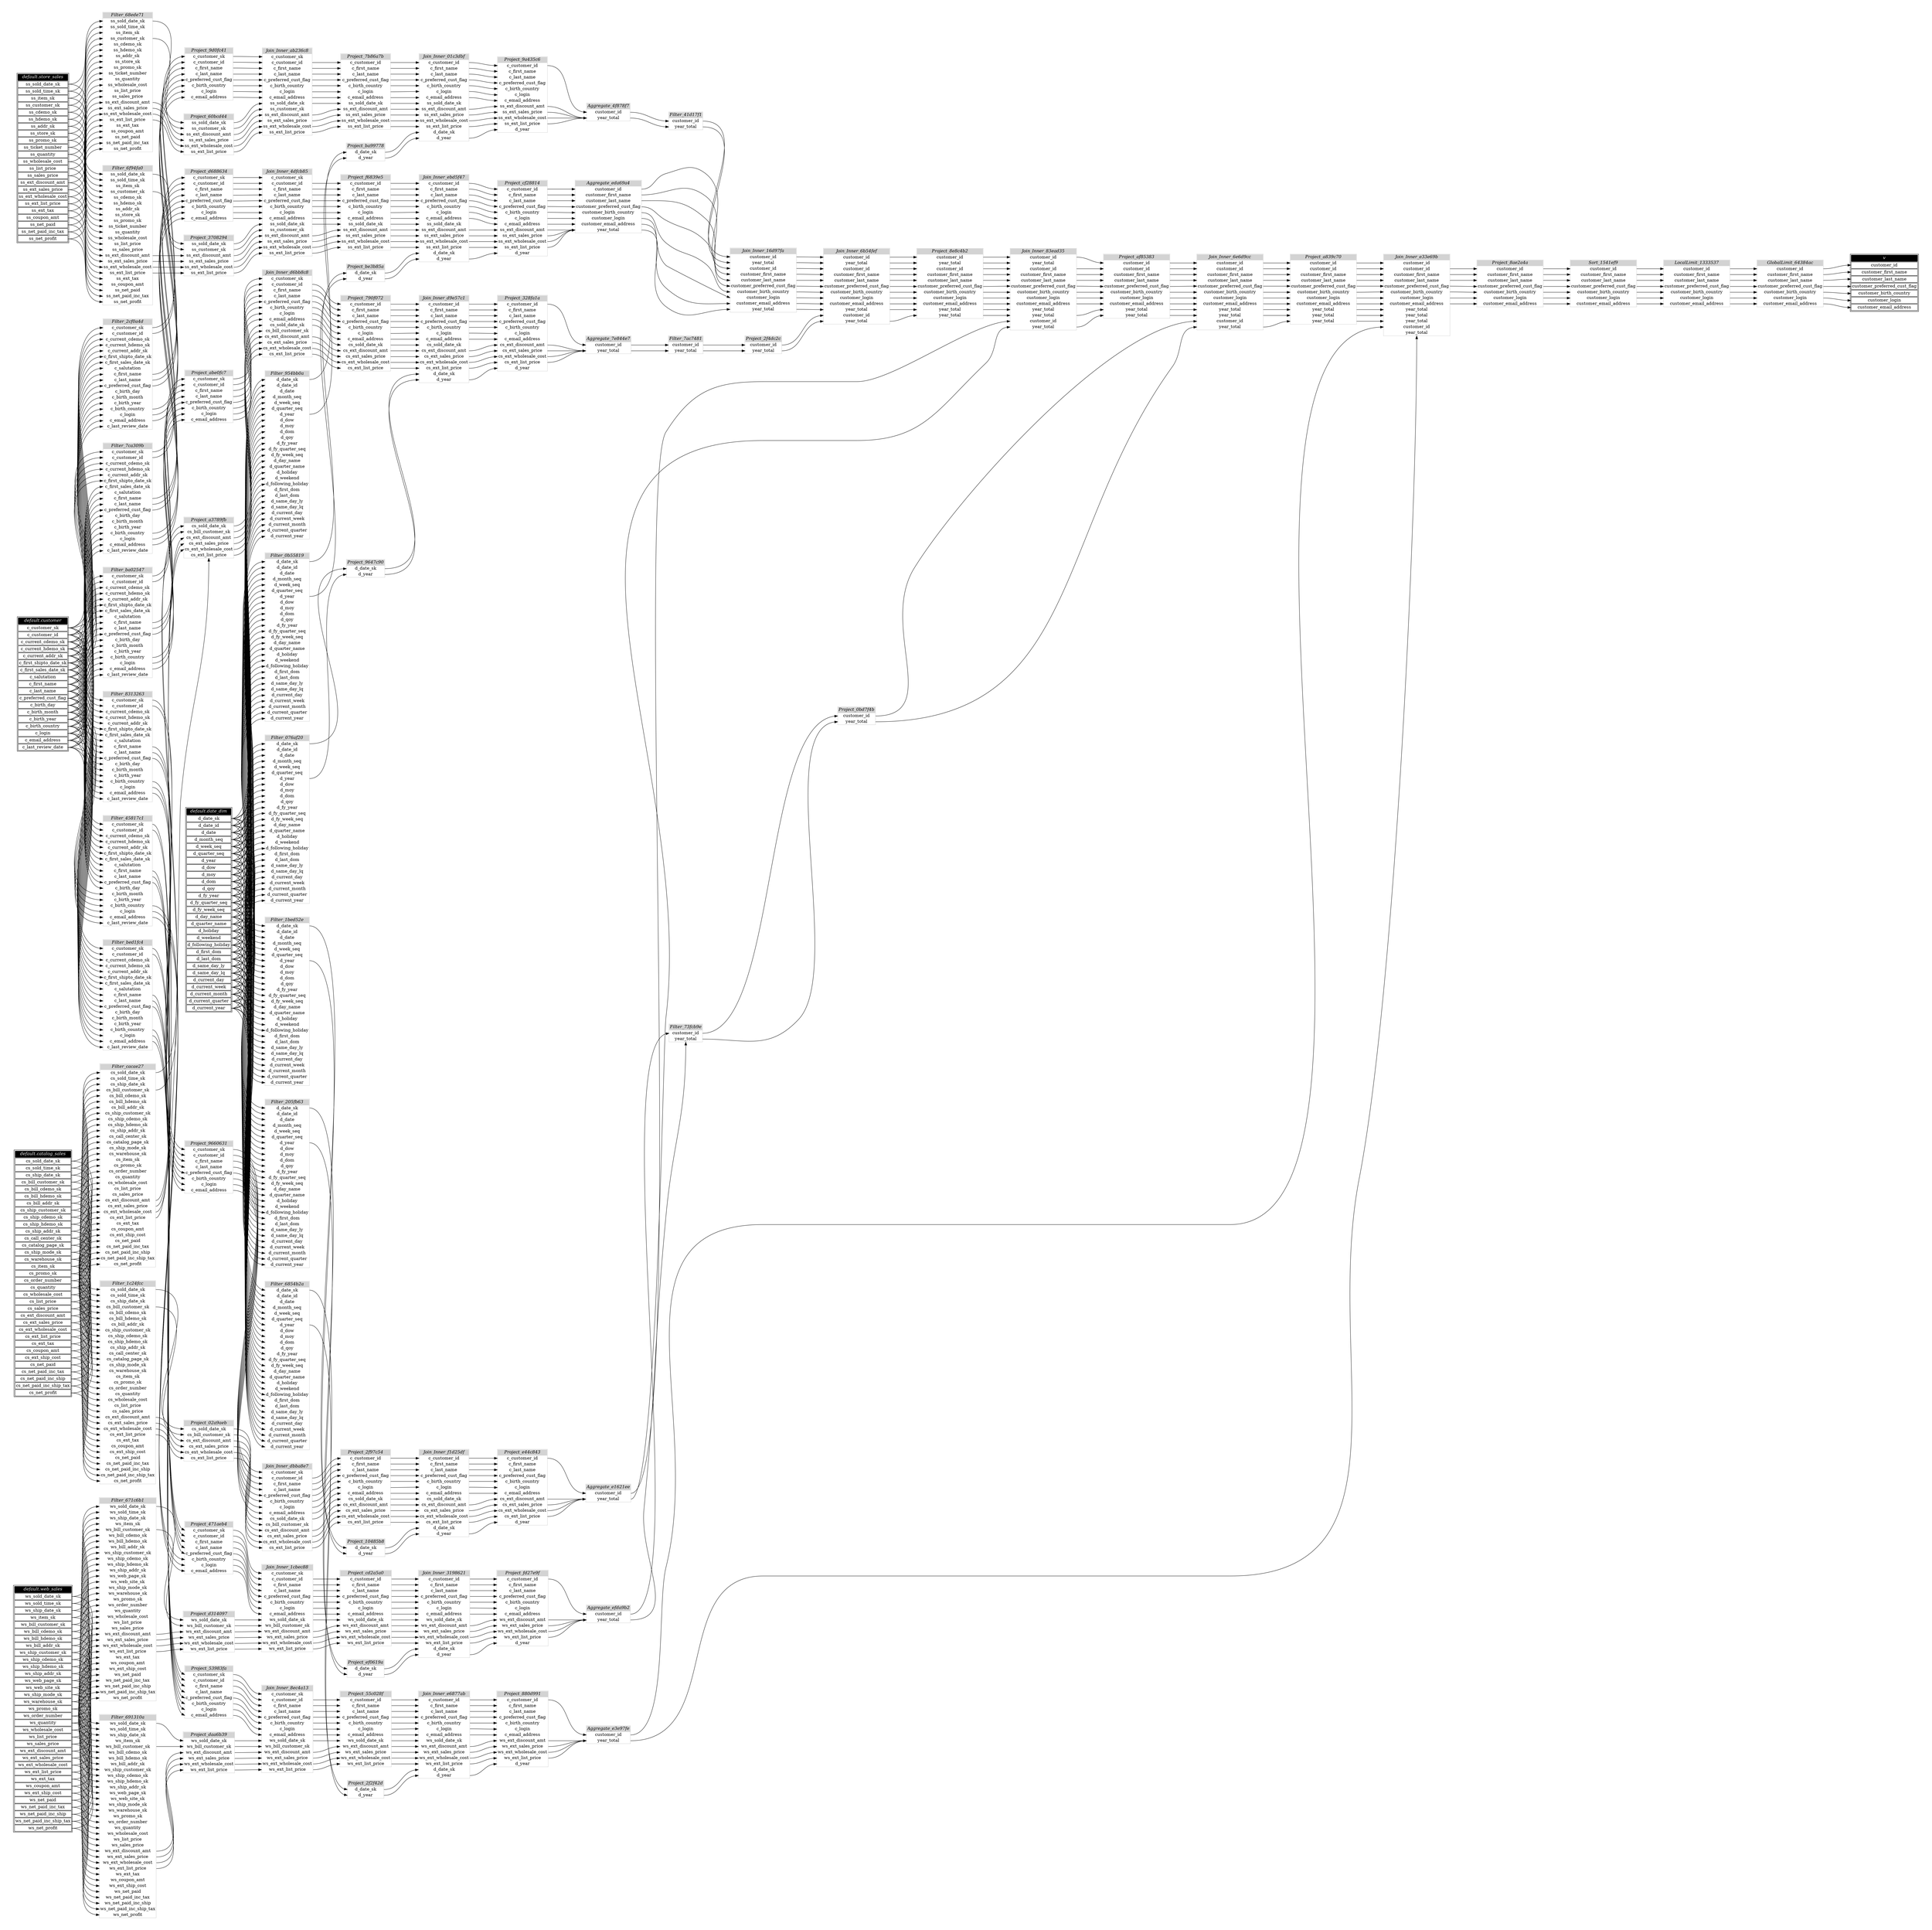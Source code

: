 // Automatically generated by TPCDSFlowTestSuite


digraph {
  graph [pad="0.5" nodesep="0.5" ranksep="1" fontname="Helvetica" rankdir=LR];
  node [shape=plaintext]

  
"Aggregate_4f878f7" [label=<
<table color="lightgray" border="1" cellborder="0" cellspacing="0">
  <tr><td bgcolor="lightgray" port="nodeName"><i>Aggregate_4f878f7</i></td></tr>
  <tr><td port="0">customer_id</td></tr>
<tr><td port="1">year_total</td></tr>
</table>>];
     

"Aggregate_7e844e7" [label=<
<table color="lightgray" border="1" cellborder="0" cellspacing="0">
  <tr><td bgcolor="lightgray" port="nodeName"><i>Aggregate_7e844e7</i></td></tr>
  <tr><td port="0">customer_id</td></tr>
<tr><td port="1">year_total</td></tr>
</table>>];
     

"Aggregate_e1621ee" [label=<
<table color="lightgray" border="1" cellborder="0" cellspacing="0">
  <tr><td bgcolor="lightgray" port="nodeName"><i>Aggregate_e1621ee</i></td></tr>
  <tr><td port="0">customer_id</td></tr>
<tr><td port="1">year_total</td></tr>
</table>>];
     

"Aggregate_e3e97fe" [label=<
<table color="lightgray" border="1" cellborder="0" cellspacing="0">
  <tr><td bgcolor="lightgray" port="nodeName"><i>Aggregate_e3e97fe</i></td></tr>
  <tr><td port="0">customer_id</td></tr>
<tr><td port="1">year_total</td></tr>
</table>>];
     

"Aggregate_eda69a4" [label=<
<table color="lightgray" border="1" cellborder="0" cellspacing="0">
  <tr><td bgcolor="lightgray" port="nodeName"><i>Aggregate_eda69a4</i></td></tr>
  <tr><td port="0">customer_id</td></tr>
<tr><td port="1">customer_first_name</td></tr>
<tr><td port="2">customer_last_name</td></tr>
<tr><td port="3">customer_preferred_cust_flag</td></tr>
<tr><td port="4">customer_birth_country</td></tr>
<tr><td port="5">customer_login</td></tr>
<tr><td port="6">customer_email_address</td></tr>
<tr><td port="7">year_total</td></tr>
</table>>];
     

"Aggregate_efda9b2" [label=<
<table color="lightgray" border="1" cellborder="0" cellspacing="0">
  <tr><td bgcolor="lightgray" port="nodeName"><i>Aggregate_efda9b2</i></td></tr>
  <tr><td port="0">customer_id</td></tr>
<tr><td port="1">year_total</td></tr>
</table>>];
     

"Filter_076af20" [label=<
<table color="lightgray" border="1" cellborder="0" cellspacing="0">
  <tr><td bgcolor="lightgray" port="nodeName"><i>Filter_076af20</i></td></tr>
  <tr><td port="0">d_date_sk</td></tr>
<tr><td port="1">d_date_id</td></tr>
<tr><td port="2">d_date</td></tr>
<tr><td port="3">d_month_seq</td></tr>
<tr><td port="4">d_week_seq</td></tr>
<tr><td port="5">d_quarter_seq</td></tr>
<tr><td port="6">d_year</td></tr>
<tr><td port="7">d_dow</td></tr>
<tr><td port="8">d_moy</td></tr>
<tr><td port="9">d_dom</td></tr>
<tr><td port="10">d_qoy</td></tr>
<tr><td port="11">d_fy_year</td></tr>
<tr><td port="12">d_fy_quarter_seq</td></tr>
<tr><td port="13">d_fy_week_seq</td></tr>
<tr><td port="14">d_day_name</td></tr>
<tr><td port="15">d_quarter_name</td></tr>
<tr><td port="16">d_holiday</td></tr>
<tr><td port="17">d_weekend</td></tr>
<tr><td port="18">d_following_holiday</td></tr>
<tr><td port="19">d_first_dom</td></tr>
<tr><td port="20">d_last_dom</td></tr>
<tr><td port="21">d_same_day_ly</td></tr>
<tr><td port="22">d_same_day_lq</td></tr>
<tr><td port="23">d_current_day</td></tr>
<tr><td port="24">d_current_week</td></tr>
<tr><td port="25">d_current_month</td></tr>
<tr><td port="26">d_current_quarter</td></tr>
<tr><td port="27">d_current_year</td></tr>
</table>>];
     

"Filter_0b55819" [label=<
<table color="lightgray" border="1" cellborder="0" cellspacing="0">
  <tr><td bgcolor="lightgray" port="nodeName"><i>Filter_0b55819</i></td></tr>
  <tr><td port="0">d_date_sk</td></tr>
<tr><td port="1">d_date_id</td></tr>
<tr><td port="2">d_date</td></tr>
<tr><td port="3">d_month_seq</td></tr>
<tr><td port="4">d_week_seq</td></tr>
<tr><td port="5">d_quarter_seq</td></tr>
<tr><td port="6">d_year</td></tr>
<tr><td port="7">d_dow</td></tr>
<tr><td port="8">d_moy</td></tr>
<tr><td port="9">d_dom</td></tr>
<tr><td port="10">d_qoy</td></tr>
<tr><td port="11">d_fy_year</td></tr>
<tr><td port="12">d_fy_quarter_seq</td></tr>
<tr><td port="13">d_fy_week_seq</td></tr>
<tr><td port="14">d_day_name</td></tr>
<tr><td port="15">d_quarter_name</td></tr>
<tr><td port="16">d_holiday</td></tr>
<tr><td port="17">d_weekend</td></tr>
<tr><td port="18">d_following_holiday</td></tr>
<tr><td port="19">d_first_dom</td></tr>
<tr><td port="20">d_last_dom</td></tr>
<tr><td port="21">d_same_day_ly</td></tr>
<tr><td port="22">d_same_day_lq</td></tr>
<tr><td port="23">d_current_day</td></tr>
<tr><td port="24">d_current_week</td></tr>
<tr><td port="25">d_current_month</td></tr>
<tr><td port="26">d_current_quarter</td></tr>
<tr><td port="27">d_current_year</td></tr>
</table>>];
     

"Filter_1bed52e" [label=<
<table color="lightgray" border="1" cellborder="0" cellspacing="0">
  <tr><td bgcolor="lightgray" port="nodeName"><i>Filter_1bed52e</i></td></tr>
  <tr><td port="0">d_date_sk</td></tr>
<tr><td port="1">d_date_id</td></tr>
<tr><td port="2">d_date</td></tr>
<tr><td port="3">d_month_seq</td></tr>
<tr><td port="4">d_week_seq</td></tr>
<tr><td port="5">d_quarter_seq</td></tr>
<tr><td port="6">d_year</td></tr>
<tr><td port="7">d_dow</td></tr>
<tr><td port="8">d_moy</td></tr>
<tr><td port="9">d_dom</td></tr>
<tr><td port="10">d_qoy</td></tr>
<tr><td port="11">d_fy_year</td></tr>
<tr><td port="12">d_fy_quarter_seq</td></tr>
<tr><td port="13">d_fy_week_seq</td></tr>
<tr><td port="14">d_day_name</td></tr>
<tr><td port="15">d_quarter_name</td></tr>
<tr><td port="16">d_holiday</td></tr>
<tr><td port="17">d_weekend</td></tr>
<tr><td port="18">d_following_holiday</td></tr>
<tr><td port="19">d_first_dom</td></tr>
<tr><td port="20">d_last_dom</td></tr>
<tr><td port="21">d_same_day_ly</td></tr>
<tr><td port="22">d_same_day_lq</td></tr>
<tr><td port="23">d_current_day</td></tr>
<tr><td port="24">d_current_week</td></tr>
<tr><td port="25">d_current_month</td></tr>
<tr><td port="26">d_current_quarter</td></tr>
<tr><td port="27">d_current_year</td></tr>
</table>>];
     

"Filter_1c24fcc" [label=<
<table color="lightgray" border="1" cellborder="0" cellspacing="0">
  <tr><td bgcolor="lightgray" port="nodeName"><i>Filter_1c24fcc</i></td></tr>
  <tr><td port="0">cs_sold_date_sk</td></tr>
<tr><td port="1">cs_sold_time_sk</td></tr>
<tr><td port="2">cs_ship_date_sk</td></tr>
<tr><td port="3">cs_bill_customer_sk</td></tr>
<tr><td port="4">cs_bill_cdemo_sk</td></tr>
<tr><td port="5">cs_bill_hdemo_sk</td></tr>
<tr><td port="6">cs_bill_addr_sk</td></tr>
<tr><td port="7">cs_ship_customer_sk</td></tr>
<tr><td port="8">cs_ship_cdemo_sk</td></tr>
<tr><td port="9">cs_ship_hdemo_sk</td></tr>
<tr><td port="10">cs_ship_addr_sk</td></tr>
<tr><td port="11">cs_call_center_sk</td></tr>
<tr><td port="12">cs_catalog_page_sk</td></tr>
<tr><td port="13">cs_ship_mode_sk</td></tr>
<tr><td port="14">cs_warehouse_sk</td></tr>
<tr><td port="15">cs_item_sk</td></tr>
<tr><td port="16">cs_promo_sk</td></tr>
<tr><td port="17">cs_order_number</td></tr>
<tr><td port="18">cs_quantity</td></tr>
<tr><td port="19">cs_wholesale_cost</td></tr>
<tr><td port="20">cs_list_price</td></tr>
<tr><td port="21">cs_sales_price</td></tr>
<tr><td port="22">cs_ext_discount_amt</td></tr>
<tr><td port="23">cs_ext_sales_price</td></tr>
<tr><td port="24">cs_ext_wholesale_cost</td></tr>
<tr><td port="25">cs_ext_list_price</td></tr>
<tr><td port="26">cs_ext_tax</td></tr>
<tr><td port="27">cs_coupon_amt</td></tr>
<tr><td port="28">cs_ext_ship_cost</td></tr>
<tr><td port="29">cs_net_paid</td></tr>
<tr><td port="30">cs_net_paid_inc_tax</td></tr>
<tr><td port="31">cs_net_paid_inc_ship</td></tr>
<tr><td port="32">cs_net_paid_inc_ship_tax</td></tr>
<tr><td port="33">cs_net_profit</td></tr>
</table>>];
     

"Filter_205fb63" [label=<
<table color="lightgray" border="1" cellborder="0" cellspacing="0">
  <tr><td bgcolor="lightgray" port="nodeName"><i>Filter_205fb63</i></td></tr>
  <tr><td port="0">d_date_sk</td></tr>
<tr><td port="1">d_date_id</td></tr>
<tr><td port="2">d_date</td></tr>
<tr><td port="3">d_month_seq</td></tr>
<tr><td port="4">d_week_seq</td></tr>
<tr><td port="5">d_quarter_seq</td></tr>
<tr><td port="6">d_year</td></tr>
<tr><td port="7">d_dow</td></tr>
<tr><td port="8">d_moy</td></tr>
<tr><td port="9">d_dom</td></tr>
<tr><td port="10">d_qoy</td></tr>
<tr><td port="11">d_fy_year</td></tr>
<tr><td port="12">d_fy_quarter_seq</td></tr>
<tr><td port="13">d_fy_week_seq</td></tr>
<tr><td port="14">d_day_name</td></tr>
<tr><td port="15">d_quarter_name</td></tr>
<tr><td port="16">d_holiday</td></tr>
<tr><td port="17">d_weekend</td></tr>
<tr><td port="18">d_following_holiday</td></tr>
<tr><td port="19">d_first_dom</td></tr>
<tr><td port="20">d_last_dom</td></tr>
<tr><td port="21">d_same_day_ly</td></tr>
<tr><td port="22">d_same_day_lq</td></tr>
<tr><td port="23">d_current_day</td></tr>
<tr><td port="24">d_current_week</td></tr>
<tr><td port="25">d_current_month</td></tr>
<tr><td port="26">d_current_quarter</td></tr>
<tr><td port="27">d_current_year</td></tr>
</table>>];
     

"Filter_2cf0a4d" [label=<
<table color="lightgray" border="1" cellborder="0" cellspacing="0">
  <tr><td bgcolor="lightgray" port="nodeName"><i>Filter_2cf0a4d</i></td></tr>
  <tr><td port="0">c_customer_sk</td></tr>
<tr><td port="1">c_customer_id</td></tr>
<tr><td port="2">c_current_cdemo_sk</td></tr>
<tr><td port="3">c_current_hdemo_sk</td></tr>
<tr><td port="4">c_current_addr_sk</td></tr>
<tr><td port="5">c_first_shipto_date_sk</td></tr>
<tr><td port="6">c_first_sales_date_sk</td></tr>
<tr><td port="7">c_salutation</td></tr>
<tr><td port="8">c_first_name</td></tr>
<tr><td port="9">c_last_name</td></tr>
<tr><td port="10">c_preferred_cust_flag</td></tr>
<tr><td port="11">c_birth_day</td></tr>
<tr><td port="12">c_birth_month</td></tr>
<tr><td port="13">c_birth_year</td></tr>
<tr><td port="14">c_birth_country</td></tr>
<tr><td port="15">c_login</td></tr>
<tr><td port="16">c_email_address</td></tr>
<tr><td port="17">c_last_review_date</td></tr>
</table>>];
     

"Filter_41d17f1" [label=<
<table color="lightgray" border="1" cellborder="0" cellspacing="0">
  <tr><td bgcolor="lightgray" port="nodeName"><i>Filter_41d17f1</i></td></tr>
  <tr><td port="0">customer_id</td></tr>
<tr><td port="1">year_total</td></tr>
</table>>];
     

"Filter_45817c1" [label=<
<table color="lightgray" border="1" cellborder="0" cellspacing="0">
  <tr><td bgcolor="lightgray" port="nodeName"><i>Filter_45817c1</i></td></tr>
  <tr><td port="0">c_customer_sk</td></tr>
<tr><td port="1">c_customer_id</td></tr>
<tr><td port="2">c_current_cdemo_sk</td></tr>
<tr><td port="3">c_current_hdemo_sk</td></tr>
<tr><td port="4">c_current_addr_sk</td></tr>
<tr><td port="5">c_first_shipto_date_sk</td></tr>
<tr><td port="6">c_first_sales_date_sk</td></tr>
<tr><td port="7">c_salutation</td></tr>
<tr><td port="8">c_first_name</td></tr>
<tr><td port="9">c_last_name</td></tr>
<tr><td port="10">c_preferred_cust_flag</td></tr>
<tr><td port="11">c_birth_day</td></tr>
<tr><td port="12">c_birth_month</td></tr>
<tr><td port="13">c_birth_year</td></tr>
<tr><td port="14">c_birth_country</td></tr>
<tr><td port="15">c_login</td></tr>
<tr><td port="16">c_email_address</td></tr>
<tr><td port="17">c_last_review_date</td></tr>
</table>>];
     

"Filter_671c6b1" [label=<
<table color="lightgray" border="1" cellborder="0" cellspacing="0">
  <tr><td bgcolor="lightgray" port="nodeName"><i>Filter_671c6b1</i></td></tr>
  <tr><td port="0">ws_sold_date_sk</td></tr>
<tr><td port="1">ws_sold_time_sk</td></tr>
<tr><td port="2">ws_ship_date_sk</td></tr>
<tr><td port="3">ws_item_sk</td></tr>
<tr><td port="4">ws_bill_customer_sk</td></tr>
<tr><td port="5">ws_bill_cdemo_sk</td></tr>
<tr><td port="6">ws_bill_hdemo_sk</td></tr>
<tr><td port="7">ws_bill_addr_sk</td></tr>
<tr><td port="8">ws_ship_customer_sk</td></tr>
<tr><td port="9">ws_ship_cdemo_sk</td></tr>
<tr><td port="10">ws_ship_hdemo_sk</td></tr>
<tr><td port="11">ws_ship_addr_sk</td></tr>
<tr><td port="12">ws_web_page_sk</td></tr>
<tr><td port="13">ws_web_site_sk</td></tr>
<tr><td port="14">ws_ship_mode_sk</td></tr>
<tr><td port="15">ws_warehouse_sk</td></tr>
<tr><td port="16">ws_promo_sk</td></tr>
<tr><td port="17">ws_order_number</td></tr>
<tr><td port="18">ws_quantity</td></tr>
<tr><td port="19">ws_wholesale_cost</td></tr>
<tr><td port="20">ws_list_price</td></tr>
<tr><td port="21">ws_sales_price</td></tr>
<tr><td port="22">ws_ext_discount_amt</td></tr>
<tr><td port="23">ws_ext_sales_price</td></tr>
<tr><td port="24">ws_ext_wholesale_cost</td></tr>
<tr><td port="25">ws_ext_list_price</td></tr>
<tr><td port="26">ws_ext_tax</td></tr>
<tr><td port="27">ws_coupon_amt</td></tr>
<tr><td port="28">ws_ext_ship_cost</td></tr>
<tr><td port="29">ws_net_paid</td></tr>
<tr><td port="30">ws_net_paid_inc_tax</td></tr>
<tr><td port="31">ws_net_paid_inc_ship</td></tr>
<tr><td port="32">ws_net_paid_inc_ship_tax</td></tr>
<tr><td port="33">ws_net_profit</td></tr>
</table>>];
     

"Filter_6854b2a" [label=<
<table color="lightgray" border="1" cellborder="0" cellspacing="0">
  <tr><td bgcolor="lightgray" port="nodeName"><i>Filter_6854b2a</i></td></tr>
  <tr><td port="0">d_date_sk</td></tr>
<tr><td port="1">d_date_id</td></tr>
<tr><td port="2">d_date</td></tr>
<tr><td port="3">d_month_seq</td></tr>
<tr><td port="4">d_week_seq</td></tr>
<tr><td port="5">d_quarter_seq</td></tr>
<tr><td port="6">d_year</td></tr>
<tr><td port="7">d_dow</td></tr>
<tr><td port="8">d_moy</td></tr>
<tr><td port="9">d_dom</td></tr>
<tr><td port="10">d_qoy</td></tr>
<tr><td port="11">d_fy_year</td></tr>
<tr><td port="12">d_fy_quarter_seq</td></tr>
<tr><td port="13">d_fy_week_seq</td></tr>
<tr><td port="14">d_day_name</td></tr>
<tr><td port="15">d_quarter_name</td></tr>
<tr><td port="16">d_holiday</td></tr>
<tr><td port="17">d_weekend</td></tr>
<tr><td port="18">d_following_holiday</td></tr>
<tr><td port="19">d_first_dom</td></tr>
<tr><td port="20">d_last_dom</td></tr>
<tr><td port="21">d_same_day_ly</td></tr>
<tr><td port="22">d_same_day_lq</td></tr>
<tr><td port="23">d_current_day</td></tr>
<tr><td port="24">d_current_week</td></tr>
<tr><td port="25">d_current_month</td></tr>
<tr><td port="26">d_current_quarter</td></tr>
<tr><td port="27">d_current_year</td></tr>
</table>>];
     

"Filter_68ede71" [label=<
<table color="lightgray" border="1" cellborder="0" cellspacing="0">
  <tr><td bgcolor="lightgray" port="nodeName"><i>Filter_68ede71</i></td></tr>
  <tr><td port="0">ss_sold_date_sk</td></tr>
<tr><td port="1">ss_sold_time_sk</td></tr>
<tr><td port="2">ss_item_sk</td></tr>
<tr><td port="3">ss_customer_sk</td></tr>
<tr><td port="4">ss_cdemo_sk</td></tr>
<tr><td port="5">ss_hdemo_sk</td></tr>
<tr><td port="6">ss_addr_sk</td></tr>
<tr><td port="7">ss_store_sk</td></tr>
<tr><td port="8">ss_promo_sk</td></tr>
<tr><td port="9">ss_ticket_number</td></tr>
<tr><td port="10">ss_quantity</td></tr>
<tr><td port="11">ss_wholesale_cost</td></tr>
<tr><td port="12">ss_list_price</td></tr>
<tr><td port="13">ss_sales_price</td></tr>
<tr><td port="14">ss_ext_discount_amt</td></tr>
<tr><td port="15">ss_ext_sales_price</td></tr>
<tr><td port="16">ss_ext_wholesale_cost</td></tr>
<tr><td port="17">ss_ext_list_price</td></tr>
<tr><td port="18">ss_ext_tax</td></tr>
<tr><td port="19">ss_coupon_amt</td></tr>
<tr><td port="20">ss_net_paid</td></tr>
<tr><td port="21">ss_net_paid_inc_tax</td></tr>
<tr><td port="22">ss_net_profit</td></tr>
</table>>];
     

"Filter_691310a" [label=<
<table color="lightgray" border="1" cellborder="0" cellspacing="0">
  <tr><td bgcolor="lightgray" port="nodeName"><i>Filter_691310a</i></td></tr>
  <tr><td port="0">ws_sold_date_sk</td></tr>
<tr><td port="1">ws_sold_time_sk</td></tr>
<tr><td port="2">ws_ship_date_sk</td></tr>
<tr><td port="3">ws_item_sk</td></tr>
<tr><td port="4">ws_bill_customer_sk</td></tr>
<tr><td port="5">ws_bill_cdemo_sk</td></tr>
<tr><td port="6">ws_bill_hdemo_sk</td></tr>
<tr><td port="7">ws_bill_addr_sk</td></tr>
<tr><td port="8">ws_ship_customer_sk</td></tr>
<tr><td port="9">ws_ship_cdemo_sk</td></tr>
<tr><td port="10">ws_ship_hdemo_sk</td></tr>
<tr><td port="11">ws_ship_addr_sk</td></tr>
<tr><td port="12">ws_web_page_sk</td></tr>
<tr><td port="13">ws_web_site_sk</td></tr>
<tr><td port="14">ws_ship_mode_sk</td></tr>
<tr><td port="15">ws_warehouse_sk</td></tr>
<tr><td port="16">ws_promo_sk</td></tr>
<tr><td port="17">ws_order_number</td></tr>
<tr><td port="18">ws_quantity</td></tr>
<tr><td port="19">ws_wholesale_cost</td></tr>
<tr><td port="20">ws_list_price</td></tr>
<tr><td port="21">ws_sales_price</td></tr>
<tr><td port="22">ws_ext_discount_amt</td></tr>
<tr><td port="23">ws_ext_sales_price</td></tr>
<tr><td port="24">ws_ext_wholesale_cost</td></tr>
<tr><td port="25">ws_ext_list_price</td></tr>
<tr><td port="26">ws_ext_tax</td></tr>
<tr><td port="27">ws_coupon_amt</td></tr>
<tr><td port="28">ws_ext_ship_cost</td></tr>
<tr><td port="29">ws_net_paid</td></tr>
<tr><td port="30">ws_net_paid_inc_tax</td></tr>
<tr><td port="31">ws_net_paid_inc_ship</td></tr>
<tr><td port="32">ws_net_paid_inc_ship_tax</td></tr>
<tr><td port="33">ws_net_profit</td></tr>
</table>>];
     

"Filter_6f94fa0" [label=<
<table color="lightgray" border="1" cellborder="0" cellspacing="0">
  <tr><td bgcolor="lightgray" port="nodeName"><i>Filter_6f94fa0</i></td></tr>
  <tr><td port="0">ss_sold_date_sk</td></tr>
<tr><td port="1">ss_sold_time_sk</td></tr>
<tr><td port="2">ss_item_sk</td></tr>
<tr><td port="3">ss_customer_sk</td></tr>
<tr><td port="4">ss_cdemo_sk</td></tr>
<tr><td port="5">ss_hdemo_sk</td></tr>
<tr><td port="6">ss_addr_sk</td></tr>
<tr><td port="7">ss_store_sk</td></tr>
<tr><td port="8">ss_promo_sk</td></tr>
<tr><td port="9">ss_ticket_number</td></tr>
<tr><td port="10">ss_quantity</td></tr>
<tr><td port="11">ss_wholesale_cost</td></tr>
<tr><td port="12">ss_list_price</td></tr>
<tr><td port="13">ss_sales_price</td></tr>
<tr><td port="14">ss_ext_discount_amt</td></tr>
<tr><td port="15">ss_ext_sales_price</td></tr>
<tr><td port="16">ss_ext_wholesale_cost</td></tr>
<tr><td port="17">ss_ext_list_price</td></tr>
<tr><td port="18">ss_ext_tax</td></tr>
<tr><td port="19">ss_coupon_amt</td></tr>
<tr><td port="20">ss_net_paid</td></tr>
<tr><td port="21">ss_net_paid_inc_tax</td></tr>
<tr><td port="22">ss_net_profit</td></tr>
</table>>];
     

"Filter_73fcb9e" [label=<
<table color="lightgray" border="1" cellborder="0" cellspacing="0">
  <tr><td bgcolor="lightgray" port="nodeName"><i>Filter_73fcb9e</i></td></tr>
  <tr><td port="0">customer_id</td></tr>
<tr><td port="1">year_total</td></tr>
</table>>];
     

"Filter_7ac7481" [label=<
<table color="lightgray" border="1" cellborder="0" cellspacing="0">
  <tr><td bgcolor="lightgray" port="nodeName"><i>Filter_7ac7481</i></td></tr>
  <tr><td port="0">customer_id</td></tr>
<tr><td port="1">year_total</td></tr>
</table>>];
     

"Filter_7ca309b" [label=<
<table color="lightgray" border="1" cellborder="0" cellspacing="0">
  <tr><td bgcolor="lightgray" port="nodeName"><i>Filter_7ca309b</i></td></tr>
  <tr><td port="0">c_customer_sk</td></tr>
<tr><td port="1">c_customer_id</td></tr>
<tr><td port="2">c_current_cdemo_sk</td></tr>
<tr><td port="3">c_current_hdemo_sk</td></tr>
<tr><td port="4">c_current_addr_sk</td></tr>
<tr><td port="5">c_first_shipto_date_sk</td></tr>
<tr><td port="6">c_first_sales_date_sk</td></tr>
<tr><td port="7">c_salutation</td></tr>
<tr><td port="8">c_first_name</td></tr>
<tr><td port="9">c_last_name</td></tr>
<tr><td port="10">c_preferred_cust_flag</td></tr>
<tr><td port="11">c_birth_day</td></tr>
<tr><td port="12">c_birth_month</td></tr>
<tr><td port="13">c_birth_year</td></tr>
<tr><td port="14">c_birth_country</td></tr>
<tr><td port="15">c_login</td></tr>
<tr><td port="16">c_email_address</td></tr>
<tr><td port="17">c_last_review_date</td></tr>
</table>>];
     

"Filter_8313263" [label=<
<table color="lightgray" border="1" cellborder="0" cellspacing="0">
  <tr><td bgcolor="lightgray" port="nodeName"><i>Filter_8313263</i></td></tr>
  <tr><td port="0">c_customer_sk</td></tr>
<tr><td port="1">c_customer_id</td></tr>
<tr><td port="2">c_current_cdemo_sk</td></tr>
<tr><td port="3">c_current_hdemo_sk</td></tr>
<tr><td port="4">c_current_addr_sk</td></tr>
<tr><td port="5">c_first_shipto_date_sk</td></tr>
<tr><td port="6">c_first_sales_date_sk</td></tr>
<tr><td port="7">c_salutation</td></tr>
<tr><td port="8">c_first_name</td></tr>
<tr><td port="9">c_last_name</td></tr>
<tr><td port="10">c_preferred_cust_flag</td></tr>
<tr><td port="11">c_birth_day</td></tr>
<tr><td port="12">c_birth_month</td></tr>
<tr><td port="13">c_birth_year</td></tr>
<tr><td port="14">c_birth_country</td></tr>
<tr><td port="15">c_login</td></tr>
<tr><td port="16">c_email_address</td></tr>
<tr><td port="17">c_last_review_date</td></tr>
</table>>];
     

"Filter_954bb0a" [label=<
<table color="lightgray" border="1" cellborder="0" cellspacing="0">
  <tr><td bgcolor="lightgray" port="nodeName"><i>Filter_954bb0a</i></td></tr>
  <tr><td port="0">d_date_sk</td></tr>
<tr><td port="1">d_date_id</td></tr>
<tr><td port="2">d_date</td></tr>
<tr><td port="3">d_month_seq</td></tr>
<tr><td port="4">d_week_seq</td></tr>
<tr><td port="5">d_quarter_seq</td></tr>
<tr><td port="6">d_year</td></tr>
<tr><td port="7">d_dow</td></tr>
<tr><td port="8">d_moy</td></tr>
<tr><td port="9">d_dom</td></tr>
<tr><td port="10">d_qoy</td></tr>
<tr><td port="11">d_fy_year</td></tr>
<tr><td port="12">d_fy_quarter_seq</td></tr>
<tr><td port="13">d_fy_week_seq</td></tr>
<tr><td port="14">d_day_name</td></tr>
<tr><td port="15">d_quarter_name</td></tr>
<tr><td port="16">d_holiday</td></tr>
<tr><td port="17">d_weekend</td></tr>
<tr><td port="18">d_following_holiday</td></tr>
<tr><td port="19">d_first_dom</td></tr>
<tr><td port="20">d_last_dom</td></tr>
<tr><td port="21">d_same_day_ly</td></tr>
<tr><td port="22">d_same_day_lq</td></tr>
<tr><td port="23">d_current_day</td></tr>
<tr><td port="24">d_current_week</td></tr>
<tr><td port="25">d_current_month</td></tr>
<tr><td port="26">d_current_quarter</td></tr>
<tr><td port="27">d_current_year</td></tr>
</table>>];
     

"Filter_ba02547" [label=<
<table color="lightgray" border="1" cellborder="0" cellspacing="0">
  <tr><td bgcolor="lightgray" port="nodeName"><i>Filter_ba02547</i></td></tr>
  <tr><td port="0">c_customer_sk</td></tr>
<tr><td port="1">c_customer_id</td></tr>
<tr><td port="2">c_current_cdemo_sk</td></tr>
<tr><td port="3">c_current_hdemo_sk</td></tr>
<tr><td port="4">c_current_addr_sk</td></tr>
<tr><td port="5">c_first_shipto_date_sk</td></tr>
<tr><td port="6">c_first_sales_date_sk</td></tr>
<tr><td port="7">c_salutation</td></tr>
<tr><td port="8">c_first_name</td></tr>
<tr><td port="9">c_last_name</td></tr>
<tr><td port="10">c_preferred_cust_flag</td></tr>
<tr><td port="11">c_birth_day</td></tr>
<tr><td port="12">c_birth_month</td></tr>
<tr><td port="13">c_birth_year</td></tr>
<tr><td port="14">c_birth_country</td></tr>
<tr><td port="15">c_login</td></tr>
<tr><td port="16">c_email_address</td></tr>
<tr><td port="17">c_last_review_date</td></tr>
</table>>];
     

"Filter_bed1fc4" [label=<
<table color="lightgray" border="1" cellborder="0" cellspacing="0">
  <tr><td bgcolor="lightgray" port="nodeName"><i>Filter_bed1fc4</i></td></tr>
  <tr><td port="0">c_customer_sk</td></tr>
<tr><td port="1">c_customer_id</td></tr>
<tr><td port="2">c_current_cdemo_sk</td></tr>
<tr><td port="3">c_current_hdemo_sk</td></tr>
<tr><td port="4">c_current_addr_sk</td></tr>
<tr><td port="5">c_first_shipto_date_sk</td></tr>
<tr><td port="6">c_first_sales_date_sk</td></tr>
<tr><td port="7">c_salutation</td></tr>
<tr><td port="8">c_first_name</td></tr>
<tr><td port="9">c_last_name</td></tr>
<tr><td port="10">c_preferred_cust_flag</td></tr>
<tr><td port="11">c_birth_day</td></tr>
<tr><td port="12">c_birth_month</td></tr>
<tr><td port="13">c_birth_year</td></tr>
<tr><td port="14">c_birth_country</td></tr>
<tr><td port="15">c_login</td></tr>
<tr><td port="16">c_email_address</td></tr>
<tr><td port="17">c_last_review_date</td></tr>
</table>>];
     

"Filter_cacae27" [label=<
<table color="lightgray" border="1" cellborder="0" cellspacing="0">
  <tr><td bgcolor="lightgray" port="nodeName"><i>Filter_cacae27</i></td></tr>
  <tr><td port="0">cs_sold_date_sk</td></tr>
<tr><td port="1">cs_sold_time_sk</td></tr>
<tr><td port="2">cs_ship_date_sk</td></tr>
<tr><td port="3">cs_bill_customer_sk</td></tr>
<tr><td port="4">cs_bill_cdemo_sk</td></tr>
<tr><td port="5">cs_bill_hdemo_sk</td></tr>
<tr><td port="6">cs_bill_addr_sk</td></tr>
<tr><td port="7">cs_ship_customer_sk</td></tr>
<tr><td port="8">cs_ship_cdemo_sk</td></tr>
<tr><td port="9">cs_ship_hdemo_sk</td></tr>
<tr><td port="10">cs_ship_addr_sk</td></tr>
<tr><td port="11">cs_call_center_sk</td></tr>
<tr><td port="12">cs_catalog_page_sk</td></tr>
<tr><td port="13">cs_ship_mode_sk</td></tr>
<tr><td port="14">cs_warehouse_sk</td></tr>
<tr><td port="15">cs_item_sk</td></tr>
<tr><td port="16">cs_promo_sk</td></tr>
<tr><td port="17">cs_order_number</td></tr>
<tr><td port="18">cs_quantity</td></tr>
<tr><td port="19">cs_wholesale_cost</td></tr>
<tr><td port="20">cs_list_price</td></tr>
<tr><td port="21">cs_sales_price</td></tr>
<tr><td port="22">cs_ext_discount_amt</td></tr>
<tr><td port="23">cs_ext_sales_price</td></tr>
<tr><td port="24">cs_ext_wholesale_cost</td></tr>
<tr><td port="25">cs_ext_list_price</td></tr>
<tr><td port="26">cs_ext_tax</td></tr>
<tr><td port="27">cs_coupon_amt</td></tr>
<tr><td port="28">cs_ext_ship_cost</td></tr>
<tr><td port="29">cs_net_paid</td></tr>
<tr><td port="30">cs_net_paid_inc_tax</td></tr>
<tr><td port="31">cs_net_paid_inc_ship</td></tr>
<tr><td port="32">cs_net_paid_inc_ship_tax</td></tr>
<tr><td port="33">cs_net_profit</td></tr>
</table>>];
     

"GlobalLimit_64384ac" [label=<
<table color="lightgray" border="1" cellborder="0" cellspacing="0">
  <tr><td bgcolor="lightgray" port="nodeName"><i>GlobalLimit_64384ac</i></td></tr>
  <tr><td port="0">customer_id</td></tr>
<tr><td port="1">customer_first_name</td></tr>
<tr><td port="2">customer_last_name</td></tr>
<tr><td port="3">customer_preferred_cust_flag</td></tr>
<tr><td port="4">customer_birth_country</td></tr>
<tr><td port="5">customer_login</td></tr>
<tr><td port="6">customer_email_address</td></tr>
</table>>];
     

"Join_Inner_01c3dbf" [label=<
<table color="lightgray" border="1" cellborder="0" cellspacing="0">
  <tr><td bgcolor="lightgray" port="nodeName"><i>Join_Inner_01c3dbf</i></td></tr>
  <tr><td port="0">c_customer_id</td></tr>
<tr><td port="1">c_first_name</td></tr>
<tr><td port="2">c_last_name</td></tr>
<tr><td port="3">c_preferred_cust_flag</td></tr>
<tr><td port="4">c_birth_country</td></tr>
<tr><td port="5">c_login</td></tr>
<tr><td port="6">c_email_address</td></tr>
<tr><td port="7">ss_sold_date_sk</td></tr>
<tr><td port="8">ss_ext_discount_amt</td></tr>
<tr><td port="9">ss_ext_sales_price</td></tr>
<tr><td port="10">ss_ext_wholesale_cost</td></tr>
<tr><td port="11">ss_ext_list_price</td></tr>
<tr><td port="12">d_date_sk</td></tr>
<tr><td port="13">d_year</td></tr>
</table>>];
     

"Join_Inner_16d97fa" [label=<
<table color="lightgray" border="1" cellborder="0" cellspacing="0">
  <tr><td bgcolor="lightgray" port="nodeName"><i>Join_Inner_16d97fa</i></td></tr>
  <tr><td port="0">customer_id</td></tr>
<tr><td port="1">year_total</td></tr>
<tr><td port="2">customer_id</td></tr>
<tr><td port="3">customer_first_name</td></tr>
<tr><td port="4">customer_last_name</td></tr>
<tr><td port="5">customer_preferred_cust_flag</td></tr>
<tr><td port="6">customer_birth_country</td></tr>
<tr><td port="7">customer_login</td></tr>
<tr><td port="8">customer_email_address</td></tr>
<tr><td port="9">year_total</td></tr>
</table>>];
     

"Join_Inner_1cbec88" [label=<
<table color="lightgray" border="1" cellborder="0" cellspacing="0">
  <tr><td bgcolor="lightgray" port="nodeName"><i>Join_Inner_1cbec88</i></td></tr>
  <tr><td port="0">c_customer_sk</td></tr>
<tr><td port="1">c_customer_id</td></tr>
<tr><td port="2">c_first_name</td></tr>
<tr><td port="3">c_last_name</td></tr>
<tr><td port="4">c_preferred_cust_flag</td></tr>
<tr><td port="5">c_birth_country</td></tr>
<tr><td port="6">c_login</td></tr>
<tr><td port="7">c_email_address</td></tr>
<tr><td port="8">ws_sold_date_sk</td></tr>
<tr><td port="9">ws_bill_customer_sk</td></tr>
<tr><td port="10">ws_ext_discount_amt</td></tr>
<tr><td port="11">ws_ext_sales_price</td></tr>
<tr><td port="12">ws_ext_wholesale_cost</td></tr>
<tr><td port="13">ws_ext_list_price</td></tr>
</table>>];
     

"Join_Inner_3198621" [label=<
<table color="lightgray" border="1" cellborder="0" cellspacing="0">
  <tr><td bgcolor="lightgray" port="nodeName"><i>Join_Inner_3198621</i></td></tr>
  <tr><td port="0">c_customer_id</td></tr>
<tr><td port="1">c_first_name</td></tr>
<tr><td port="2">c_last_name</td></tr>
<tr><td port="3">c_preferred_cust_flag</td></tr>
<tr><td port="4">c_birth_country</td></tr>
<tr><td port="5">c_login</td></tr>
<tr><td port="6">c_email_address</td></tr>
<tr><td port="7">ws_sold_date_sk</td></tr>
<tr><td port="8">ws_ext_discount_amt</td></tr>
<tr><td port="9">ws_ext_sales_price</td></tr>
<tr><td port="10">ws_ext_wholesale_cost</td></tr>
<tr><td port="11">ws_ext_list_price</td></tr>
<tr><td port="12">d_date_sk</td></tr>
<tr><td port="13">d_year</td></tr>
</table>>];
     

"Join_Inner_4dfcb85" [label=<
<table color="lightgray" border="1" cellborder="0" cellspacing="0">
  <tr><td bgcolor="lightgray" port="nodeName"><i>Join_Inner_4dfcb85</i></td></tr>
  <tr><td port="0">c_customer_sk</td></tr>
<tr><td port="1">c_customer_id</td></tr>
<tr><td port="2">c_first_name</td></tr>
<tr><td port="3">c_last_name</td></tr>
<tr><td port="4">c_preferred_cust_flag</td></tr>
<tr><td port="5">c_birth_country</td></tr>
<tr><td port="6">c_login</td></tr>
<tr><td port="7">c_email_address</td></tr>
<tr><td port="8">ss_sold_date_sk</td></tr>
<tr><td port="9">ss_customer_sk</td></tr>
<tr><td port="10">ss_ext_discount_amt</td></tr>
<tr><td port="11">ss_ext_sales_price</td></tr>
<tr><td port="12">ss_ext_wholesale_cost</td></tr>
<tr><td port="13">ss_ext_list_price</td></tr>
</table>>];
     

"Join_Inner_6b54fef" [label=<
<table color="lightgray" border="1" cellborder="0" cellspacing="0">
  <tr><td bgcolor="lightgray" port="nodeName"><i>Join_Inner_6b54fef</i></td></tr>
  <tr><td port="0">customer_id</td></tr>
<tr><td port="1">year_total</td></tr>
<tr><td port="2">customer_id</td></tr>
<tr><td port="3">customer_first_name</td></tr>
<tr><td port="4">customer_last_name</td></tr>
<tr><td port="5">customer_preferred_cust_flag</td></tr>
<tr><td port="6">customer_birth_country</td></tr>
<tr><td port="7">customer_login</td></tr>
<tr><td port="8">customer_email_address</td></tr>
<tr><td port="9">year_total</td></tr>
<tr><td port="10">customer_id</td></tr>
<tr><td port="11">year_total</td></tr>
</table>>];
     

"Join_Inner_6e6d9cc" [label=<
<table color="lightgray" border="1" cellborder="0" cellspacing="0">
  <tr><td bgcolor="lightgray" port="nodeName"><i>Join_Inner_6e6d9cc</i></td></tr>
  <tr><td port="0">customer_id</td></tr>
<tr><td port="1">customer_id</td></tr>
<tr><td port="2">customer_first_name</td></tr>
<tr><td port="3">customer_last_name</td></tr>
<tr><td port="4">customer_preferred_cust_flag</td></tr>
<tr><td port="5">customer_birth_country</td></tr>
<tr><td port="6">customer_login</td></tr>
<tr><td port="7">customer_email_address</td></tr>
<tr><td port="8">year_total</td></tr>
<tr><td port="9">year_total</td></tr>
<tr><td port="10">customer_id</td></tr>
<tr><td port="11">year_total</td></tr>
</table>>];
     

"Join_Inner_83ead35" [label=<
<table color="lightgray" border="1" cellborder="0" cellspacing="0">
  <tr><td bgcolor="lightgray" port="nodeName"><i>Join_Inner_83ead35</i></td></tr>
  <tr><td port="0">customer_id</td></tr>
<tr><td port="1">year_total</td></tr>
<tr><td port="2">customer_id</td></tr>
<tr><td port="3">customer_first_name</td></tr>
<tr><td port="4">customer_last_name</td></tr>
<tr><td port="5">customer_preferred_cust_flag</td></tr>
<tr><td port="6">customer_birth_country</td></tr>
<tr><td port="7">customer_login</td></tr>
<tr><td port="8">customer_email_address</td></tr>
<tr><td port="9">year_total</td></tr>
<tr><td port="10">year_total</td></tr>
<tr><td port="11">customer_id</td></tr>
<tr><td port="12">year_total</td></tr>
</table>>];
     

"Join_Inner_8ec4a13" [label=<
<table color="lightgray" border="1" cellborder="0" cellspacing="0">
  <tr><td bgcolor="lightgray" port="nodeName"><i>Join_Inner_8ec4a13</i></td></tr>
  <tr><td port="0">c_customer_sk</td></tr>
<tr><td port="1">c_customer_id</td></tr>
<tr><td port="2">c_first_name</td></tr>
<tr><td port="3">c_last_name</td></tr>
<tr><td port="4">c_preferred_cust_flag</td></tr>
<tr><td port="5">c_birth_country</td></tr>
<tr><td port="6">c_login</td></tr>
<tr><td port="7">c_email_address</td></tr>
<tr><td port="8">ws_sold_date_sk</td></tr>
<tr><td port="9">ws_bill_customer_sk</td></tr>
<tr><td port="10">ws_ext_discount_amt</td></tr>
<tr><td port="11">ws_ext_sales_price</td></tr>
<tr><td port="12">ws_ext_wholesale_cost</td></tr>
<tr><td port="13">ws_ext_list_price</td></tr>
</table>>];
     

"Join_Inner_ab236c8" [label=<
<table color="lightgray" border="1" cellborder="0" cellspacing="0">
  <tr><td bgcolor="lightgray" port="nodeName"><i>Join_Inner_ab236c8</i></td></tr>
  <tr><td port="0">c_customer_sk</td></tr>
<tr><td port="1">c_customer_id</td></tr>
<tr><td port="2">c_first_name</td></tr>
<tr><td port="3">c_last_name</td></tr>
<tr><td port="4">c_preferred_cust_flag</td></tr>
<tr><td port="5">c_birth_country</td></tr>
<tr><td port="6">c_login</td></tr>
<tr><td port="7">c_email_address</td></tr>
<tr><td port="8">ss_sold_date_sk</td></tr>
<tr><td port="9">ss_customer_sk</td></tr>
<tr><td port="10">ss_ext_discount_amt</td></tr>
<tr><td port="11">ss_ext_sales_price</td></tr>
<tr><td port="12">ss_ext_wholesale_cost</td></tr>
<tr><td port="13">ss_ext_list_price</td></tr>
</table>>];
     

"Join_Inner_d6bb8c8" [label=<
<table color="lightgray" border="1" cellborder="0" cellspacing="0">
  <tr><td bgcolor="lightgray" port="nodeName"><i>Join_Inner_d6bb8c8</i></td></tr>
  <tr><td port="0">c_customer_sk</td></tr>
<tr><td port="1">c_customer_id</td></tr>
<tr><td port="2">c_first_name</td></tr>
<tr><td port="3">c_last_name</td></tr>
<tr><td port="4">c_preferred_cust_flag</td></tr>
<tr><td port="5">c_birth_country</td></tr>
<tr><td port="6">c_login</td></tr>
<tr><td port="7">c_email_address</td></tr>
<tr><td port="8">cs_sold_date_sk</td></tr>
<tr><td port="9">cs_bill_customer_sk</td></tr>
<tr><td port="10">cs_ext_discount_amt</td></tr>
<tr><td port="11">cs_ext_sales_price</td></tr>
<tr><td port="12">cs_ext_wholesale_cost</td></tr>
<tr><td port="13">cs_ext_list_price</td></tr>
</table>>];
     

"Join_Inner_d9e57c1" [label=<
<table color="lightgray" border="1" cellborder="0" cellspacing="0">
  <tr><td bgcolor="lightgray" port="nodeName"><i>Join_Inner_d9e57c1</i></td></tr>
  <tr><td port="0">c_customer_id</td></tr>
<tr><td port="1">c_first_name</td></tr>
<tr><td port="2">c_last_name</td></tr>
<tr><td port="3">c_preferred_cust_flag</td></tr>
<tr><td port="4">c_birth_country</td></tr>
<tr><td port="5">c_login</td></tr>
<tr><td port="6">c_email_address</td></tr>
<tr><td port="7">cs_sold_date_sk</td></tr>
<tr><td port="8">cs_ext_discount_amt</td></tr>
<tr><td port="9">cs_ext_sales_price</td></tr>
<tr><td port="10">cs_ext_wholesale_cost</td></tr>
<tr><td port="11">cs_ext_list_price</td></tr>
<tr><td port="12">d_date_sk</td></tr>
<tr><td port="13">d_year</td></tr>
</table>>];
     

"Join_Inner_dbba8e7" [label=<
<table color="lightgray" border="1" cellborder="0" cellspacing="0">
  <tr><td bgcolor="lightgray" port="nodeName"><i>Join_Inner_dbba8e7</i></td></tr>
  <tr><td port="0">c_customer_sk</td></tr>
<tr><td port="1">c_customer_id</td></tr>
<tr><td port="2">c_first_name</td></tr>
<tr><td port="3">c_last_name</td></tr>
<tr><td port="4">c_preferred_cust_flag</td></tr>
<tr><td port="5">c_birth_country</td></tr>
<tr><td port="6">c_login</td></tr>
<tr><td port="7">c_email_address</td></tr>
<tr><td port="8">cs_sold_date_sk</td></tr>
<tr><td port="9">cs_bill_customer_sk</td></tr>
<tr><td port="10">cs_ext_discount_amt</td></tr>
<tr><td port="11">cs_ext_sales_price</td></tr>
<tr><td port="12">cs_ext_wholesale_cost</td></tr>
<tr><td port="13">cs_ext_list_price</td></tr>
</table>>];
     

"Join_Inner_e33e69b" [label=<
<table color="lightgray" border="1" cellborder="0" cellspacing="0">
  <tr><td bgcolor="lightgray" port="nodeName"><i>Join_Inner_e33e69b</i></td></tr>
  <tr><td port="0">customer_id</td></tr>
<tr><td port="1">customer_id</td></tr>
<tr><td port="2">customer_first_name</td></tr>
<tr><td port="3">customer_last_name</td></tr>
<tr><td port="4">customer_preferred_cust_flag</td></tr>
<tr><td port="5">customer_birth_country</td></tr>
<tr><td port="6">customer_login</td></tr>
<tr><td port="7">customer_email_address</td></tr>
<tr><td port="8">year_total</td></tr>
<tr><td port="9">year_total</td></tr>
<tr><td port="10">year_total</td></tr>
<tr><td port="11">customer_id</td></tr>
<tr><td port="12">year_total</td></tr>
</table>>];
     

"Join_Inner_e6877ab" [label=<
<table color="lightgray" border="1" cellborder="0" cellspacing="0">
  <tr><td bgcolor="lightgray" port="nodeName"><i>Join_Inner_e6877ab</i></td></tr>
  <tr><td port="0">c_customer_id</td></tr>
<tr><td port="1">c_first_name</td></tr>
<tr><td port="2">c_last_name</td></tr>
<tr><td port="3">c_preferred_cust_flag</td></tr>
<tr><td port="4">c_birth_country</td></tr>
<tr><td port="5">c_login</td></tr>
<tr><td port="6">c_email_address</td></tr>
<tr><td port="7">ws_sold_date_sk</td></tr>
<tr><td port="8">ws_ext_discount_amt</td></tr>
<tr><td port="9">ws_ext_sales_price</td></tr>
<tr><td port="10">ws_ext_wholesale_cost</td></tr>
<tr><td port="11">ws_ext_list_price</td></tr>
<tr><td port="12">d_date_sk</td></tr>
<tr><td port="13">d_year</td></tr>
</table>>];
     

"Join_Inner_ebd5f47" [label=<
<table color="lightgray" border="1" cellborder="0" cellspacing="0">
  <tr><td bgcolor="lightgray" port="nodeName"><i>Join_Inner_ebd5f47</i></td></tr>
  <tr><td port="0">c_customer_id</td></tr>
<tr><td port="1">c_first_name</td></tr>
<tr><td port="2">c_last_name</td></tr>
<tr><td port="3">c_preferred_cust_flag</td></tr>
<tr><td port="4">c_birth_country</td></tr>
<tr><td port="5">c_login</td></tr>
<tr><td port="6">c_email_address</td></tr>
<tr><td port="7">ss_sold_date_sk</td></tr>
<tr><td port="8">ss_ext_discount_amt</td></tr>
<tr><td port="9">ss_ext_sales_price</td></tr>
<tr><td port="10">ss_ext_wholesale_cost</td></tr>
<tr><td port="11">ss_ext_list_price</td></tr>
<tr><td port="12">d_date_sk</td></tr>
<tr><td port="13">d_year</td></tr>
</table>>];
     

"Join_Inner_f1d25df" [label=<
<table color="lightgray" border="1" cellborder="0" cellspacing="0">
  <tr><td bgcolor="lightgray" port="nodeName"><i>Join_Inner_f1d25df</i></td></tr>
  <tr><td port="0">c_customer_id</td></tr>
<tr><td port="1">c_first_name</td></tr>
<tr><td port="2">c_last_name</td></tr>
<tr><td port="3">c_preferred_cust_flag</td></tr>
<tr><td port="4">c_birth_country</td></tr>
<tr><td port="5">c_login</td></tr>
<tr><td port="6">c_email_address</td></tr>
<tr><td port="7">cs_sold_date_sk</td></tr>
<tr><td port="8">cs_ext_discount_amt</td></tr>
<tr><td port="9">cs_ext_sales_price</td></tr>
<tr><td port="10">cs_ext_wholesale_cost</td></tr>
<tr><td port="11">cs_ext_list_price</td></tr>
<tr><td port="12">d_date_sk</td></tr>
<tr><td port="13">d_year</td></tr>
</table>>];
     

"LocalLimit_1333537" [label=<
<table color="lightgray" border="1" cellborder="0" cellspacing="0">
  <tr><td bgcolor="lightgray" port="nodeName"><i>LocalLimit_1333537</i></td></tr>
  <tr><td port="0">customer_id</td></tr>
<tr><td port="1">customer_first_name</td></tr>
<tr><td port="2">customer_last_name</td></tr>
<tr><td port="3">customer_preferred_cust_flag</td></tr>
<tr><td port="4">customer_birth_country</td></tr>
<tr><td port="5">customer_login</td></tr>
<tr><td port="6">customer_email_address</td></tr>
</table>>];
     

"Project_02a9aeb" [label=<
<table color="lightgray" border="1" cellborder="0" cellspacing="0">
  <tr><td bgcolor="lightgray" port="nodeName"><i>Project_02a9aeb</i></td></tr>
  <tr><td port="0">cs_sold_date_sk</td></tr>
<tr><td port="1">cs_bill_customer_sk</td></tr>
<tr><td port="2">cs_ext_discount_amt</td></tr>
<tr><td port="3">cs_ext_sales_price</td></tr>
<tr><td port="4">cs_ext_wholesale_cost</td></tr>
<tr><td port="5">cs_ext_list_price</td></tr>
</table>>];
     

"Project_0bd7f4b" [label=<
<table color="lightgray" border="1" cellborder="0" cellspacing="0">
  <tr><td bgcolor="lightgray" port="nodeName"><i>Project_0bd7f4b</i></td></tr>
  <tr><td port="0">customer_id</td></tr>
<tr><td port="1">year_total</td></tr>
</table>>];
     

"Project_10485b8" [label=<
<table color="lightgray" border="1" cellborder="0" cellspacing="0">
  <tr><td bgcolor="lightgray" port="nodeName"><i>Project_10485b8</i></td></tr>
  <tr><td port="0">d_date_sk</td></tr>
<tr><td port="1">d_year</td></tr>
</table>>];
     

"Project_2f2f42d" [label=<
<table color="lightgray" border="1" cellborder="0" cellspacing="0">
  <tr><td bgcolor="lightgray" port="nodeName"><i>Project_2f2f42d</i></td></tr>
  <tr><td port="0">d_date_sk</td></tr>
<tr><td port="1">d_year</td></tr>
</table>>];
     

"Project_2f4dc2c" [label=<
<table color="lightgray" border="1" cellborder="0" cellspacing="0">
  <tr><td bgcolor="lightgray" port="nodeName"><i>Project_2f4dc2c</i></td></tr>
  <tr><td port="0">customer_id</td></tr>
<tr><td port="1">year_total</td></tr>
</table>>];
     

"Project_2f97c54" [label=<
<table color="lightgray" border="1" cellborder="0" cellspacing="0">
  <tr><td bgcolor="lightgray" port="nodeName"><i>Project_2f97c54</i></td></tr>
  <tr><td port="0">c_customer_id</td></tr>
<tr><td port="1">c_first_name</td></tr>
<tr><td port="2">c_last_name</td></tr>
<tr><td port="3">c_preferred_cust_flag</td></tr>
<tr><td port="4">c_birth_country</td></tr>
<tr><td port="5">c_login</td></tr>
<tr><td port="6">c_email_address</td></tr>
<tr><td port="7">cs_sold_date_sk</td></tr>
<tr><td port="8">cs_ext_discount_amt</td></tr>
<tr><td port="9">cs_ext_sales_price</td></tr>
<tr><td port="10">cs_ext_wholesale_cost</td></tr>
<tr><td port="11">cs_ext_list_price</td></tr>
</table>>];
     

"Project_328fa1a" [label=<
<table color="lightgray" border="1" cellborder="0" cellspacing="0">
  <tr><td bgcolor="lightgray" port="nodeName"><i>Project_328fa1a</i></td></tr>
  <tr><td port="0">c_customer_id</td></tr>
<tr><td port="1">c_first_name</td></tr>
<tr><td port="2">c_last_name</td></tr>
<tr><td port="3">c_preferred_cust_flag</td></tr>
<tr><td port="4">c_birth_country</td></tr>
<tr><td port="5">c_login</td></tr>
<tr><td port="6">c_email_address</td></tr>
<tr><td port="7">cs_ext_discount_amt</td></tr>
<tr><td port="8">cs_ext_sales_price</td></tr>
<tr><td port="9">cs_ext_wholesale_cost</td></tr>
<tr><td port="10">cs_ext_list_price</td></tr>
<tr><td port="11">d_year</td></tr>
</table>>];
     

"Project_3708294" [label=<
<table color="lightgray" border="1" cellborder="0" cellspacing="0">
  <tr><td bgcolor="lightgray" port="nodeName"><i>Project_3708294</i></td></tr>
  <tr><td port="0">ss_sold_date_sk</td></tr>
<tr><td port="1">ss_customer_sk</td></tr>
<tr><td port="2">ss_ext_discount_amt</td></tr>
<tr><td port="3">ss_ext_sales_price</td></tr>
<tr><td port="4">ss_ext_wholesale_cost</td></tr>
<tr><td port="5">ss_ext_list_price</td></tr>
</table>>];
     

"Project_471aeb4" [label=<
<table color="lightgray" border="1" cellborder="0" cellspacing="0">
  <tr><td bgcolor="lightgray" port="nodeName"><i>Project_471aeb4</i></td></tr>
  <tr><td port="0">c_customer_sk</td></tr>
<tr><td port="1">c_customer_id</td></tr>
<tr><td port="2">c_first_name</td></tr>
<tr><td port="3">c_last_name</td></tr>
<tr><td port="4">c_preferred_cust_flag</td></tr>
<tr><td port="5">c_birth_country</td></tr>
<tr><td port="6">c_login</td></tr>
<tr><td port="7">c_email_address</td></tr>
</table>>];
     

"Project_53983fa" [label=<
<table color="lightgray" border="1" cellborder="0" cellspacing="0">
  <tr><td bgcolor="lightgray" port="nodeName"><i>Project_53983fa</i></td></tr>
  <tr><td port="0">c_customer_sk</td></tr>
<tr><td port="1">c_customer_id</td></tr>
<tr><td port="2">c_first_name</td></tr>
<tr><td port="3">c_last_name</td></tr>
<tr><td port="4">c_preferred_cust_flag</td></tr>
<tr><td port="5">c_birth_country</td></tr>
<tr><td port="6">c_login</td></tr>
<tr><td port="7">c_email_address</td></tr>
</table>>];
     

"Project_55c028f" [label=<
<table color="lightgray" border="1" cellborder="0" cellspacing="0">
  <tr><td bgcolor="lightgray" port="nodeName"><i>Project_55c028f</i></td></tr>
  <tr><td port="0">c_customer_id</td></tr>
<tr><td port="1">c_first_name</td></tr>
<tr><td port="2">c_last_name</td></tr>
<tr><td port="3">c_preferred_cust_flag</td></tr>
<tr><td port="4">c_birth_country</td></tr>
<tr><td port="5">c_login</td></tr>
<tr><td port="6">c_email_address</td></tr>
<tr><td port="7">ws_sold_date_sk</td></tr>
<tr><td port="8">ws_ext_discount_amt</td></tr>
<tr><td port="9">ws_ext_sales_price</td></tr>
<tr><td port="10">ws_ext_wholesale_cost</td></tr>
<tr><td port="11">ws_ext_list_price</td></tr>
</table>>];
     

"Project_60bcd44" [label=<
<table color="lightgray" border="1" cellborder="0" cellspacing="0">
  <tr><td bgcolor="lightgray" port="nodeName"><i>Project_60bcd44</i></td></tr>
  <tr><td port="0">ss_sold_date_sk</td></tr>
<tr><td port="1">ss_customer_sk</td></tr>
<tr><td port="2">ss_ext_discount_amt</td></tr>
<tr><td port="3">ss_ext_sales_price</td></tr>
<tr><td port="4">ss_ext_wholesale_cost</td></tr>
<tr><td port="5">ss_ext_list_price</td></tr>
</table>>];
     

"Project_790f072" [label=<
<table color="lightgray" border="1" cellborder="0" cellspacing="0">
  <tr><td bgcolor="lightgray" port="nodeName"><i>Project_790f072</i></td></tr>
  <tr><td port="0">c_customer_id</td></tr>
<tr><td port="1">c_first_name</td></tr>
<tr><td port="2">c_last_name</td></tr>
<tr><td port="3">c_preferred_cust_flag</td></tr>
<tr><td port="4">c_birth_country</td></tr>
<tr><td port="5">c_login</td></tr>
<tr><td port="6">c_email_address</td></tr>
<tr><td port="7">cs_sold_date_sk</td></tr>
<tr><td port="8">cs_ext_discount_amt</td></tr>
<tr><td port="9">cs_ext_sales_price</td></tr>
<tr><td port="10">cs_ext_wholesale_cost</td></tr>
<tr><td port="11">cs_ext_list_price</td></tr>
</table>>];
     

"Project_7b86a7b" [label=<
<table color="lightgray" border="1" cellborder="0" cellspacing="0">
  <tr><td bgcolor="lightgray" port="nodeName"><i>Project_7b86a7b</i></td></tr>
  <tr><td port="0">c_customer_id</td></tr>
<tr><td port="1">c_first_name</td></tr>
<tr><td port="2">c_last_name</td></tr>
<tr><td port="3">c_preferred_cust_flag</td></tr>
<tr><td port="4">c_birth_country</td></tr>
<tr><td port="5">c_login</td></tr>
<tr><td port="6">c_email_address</td></tr>
<tr><td port="7">ss_sold_date_sk</td></tr>
<tr><td port="8">ss_ext_discount_amt</td></tr>
<tr><td port="9">ss_ext_sales_price</td></tr>
<tr><td port="10">ss_ext_wholesale_cost</td></tr>
<tr><td port="11">ss_ext_list_price</td></tr>
</table>>];
     

"Project_880d991" [label=<
<table color="lightgray" border="1" cellborder="0" cellspacing="0">
  <tr><td bgcolor="lightgray" port="nodeName"><i>Project_880d991</i></td></tr>
  <tr><td port="0">c_customer_id</td></tr>
<tr><td port="1">c_first_name</td></tr>
<tr><td port="2">c_last_name</td></tr>
<tr><td port="3">c_preferred_cust_flag</td></tr>
<tr><td port="4">c_birth_country</td></tr>
<tr><td port="5">c_login</td></tr>
<tr><td port="6">c_email_address</td></tr>
<tr><td port="7">ws_ext_discount_amt</td></tr>
<tr><td port="8">ws_ext_sales_price</td></tr>
<tr><td port="9">ws_ext_wholesale_cost</td></tr>
<tr><td port="10">ws_ext_list_price</td></tr>
<tr><td port="11">d_year</td></tr>
</table>>];
     

"Project_8ae2a4a" [label=<
<table color="lightgray" border="1" cellborder="0" cellspacing="0">
  <tr><td bgcolor="lightgray" port="nodeName"><i>Project_8ae2a4a</i></td></tr>
  <tr><td port="0">customer_id</td></tr>
<tr><td port="1">customer_first_name</td></tr>
<tr><td port="2">customer_last_name</td></tr>
<tr><td port="3">customer_preferred_cust_flag</td></tr>
<tr><td port="4">customer_birth_country</td></tr>
<tr><td port="5">customer_login</td></tr>
<tr><td port="6">customer_email_address</td></tr>
</table>>];
     

"Project_8e8c4b2" [label=<
<table color="lightgray" border="1" cellborder="0" cellspacing="0">
  <tr><td bgcolor="lightgray" port="nodeName"><i>Project_8e8c4b2</i></td></tr>
  <tr><td port="0">customer_id</td></tr>
<tr><td port="1">year_total</td></tr>
<tr><td port="2">customer_id</td></tr>
<tr><td port="3">customer_first_name</td></tr>
<tr><td port="4">customer_last_name</td></tr>
<tr><td port="5">customer_preferred_cust_flag</td></tr>
<tr><td port="6">customer_birth_country</td></tr>
<tr><td port="7">customer_login</td></tr>
<tr><td port="8">customer_email_address</td></tr>
<tr><td port="9">year_total</td></tr>
<tr><td port="10">year_total</td></tr>
</table>>];
     

"Project_9647c90" [label=<
<table color="lightgray" border="1" cellborder="0" cellspacing="0">
  <tr><td bgcolor="lightgray" port="nodeName"><i>Project_9647c90</i></td></tr>
  <tr><td port="0">d_date_sk</td></tr>
<tr><td port="1">d_year</td></tr>
</table>>];
     

"Project_9660631" [label=<
<table color="lightgray" border="1" cellborder="0" cellspacing="0">
  <tr><td bgcolor="lightgray" port="nodeName"><i>Project_9660631</i></td></tr>
  <tr><td port="0">c_customer_sk</td></tr>
<tr><td port="1">c_customer_id</td></tr>
<tr><td port="2">c_first_name</td></tr>
<tr><td port="3">c_last_name</td></tr>
<tr><td port="4">c_preferred_cust_flag</td></tr>
<tr><td port="5">c_birth_country</td></tr>
<tr><td port="6">c_login</td></tr>
<tr><td port="7">c_email_address</td></tr>
</table>>];
     

"Project_9a435c6" [label=<
<table color="lightgray" border="1" cellborder="0" cellspacing="0">
  <tr><td bgcolor="lightgray" port="nodeName"><i>Project_9a435c6</i></td></tr>
  <tr><td port="0">c_customer_id</td></tr>
<tr><td port="1">c_first_name</td></tr>
<tr><td port="2">c_last_name</td></tr>
<tr><td port="3">c_preferred_cust_flag</td></tr>
<tr><td port="4">c_birth_country</td></tr>
<tr><td port="5">c_login</td></tr>
<tr><td port="6">c_email_address</td></tr>
<tr><td port="7">ss_ext_discount_amt</td></tr>
<tr><td port="8">ss_ext_sales_price</td></tr>
<tr><td port="9">ss_ext_wholesale_cost</td></tr>
<tr><td port="10">ss_ext_list_price</td></tr>
<tr><td port="11">d_year</td></tr>
</table>>];
     

"Project_9d0fc41" [label=<
<table color="lightgray" border="1" cellborder="0" cellspacing="0">
  <tr><td bgcolor="lightgray" port="nodeName"><i>Project_9d0fc41</i></td></tr>
  <tr><td port="0">c_customer_sk</td></tr>
<tr><td port="1">c_customer_id</td></tr>
<tr><td port="2">c_first_name</td></tr>
<tr><td port="3">c_last_name</td></tr>
<tr><td port="4">c_preferred_cust_flag</td></tr>
<tr><td port="5">c_birth_country</td></tr>
<tr><td port="6">c_login</td></tr>
<tr><td port="7">c_email_address</td></tr>
</table>>];
     

"Project_a3789fb" [label=<
<table color="lightgray" border="1" cellborder="0" cellspacing="0">
  <tr><td bgcolor="lightgray" port="nodeName"><i>Project_a3789fb</i></td></tr>
  <tr><td port="0">cs_sold_date_sk</td></tr>
<tr><td port="1">cs_bill_customer_sk</td></tr>
<tr><td port="2">cs_ext_discount_amt</td></tr>
<tr><td port="3">cs_ext_sales_price</td></tr>
<tr><td port="4">cs_ext_wholesale_cost</td></tr>
<tr><td port="5">cs_ext_list_price</td></tr>
</table>>];
     

"Project_a839c70" [label=<
<table color="lightgray" border="1" cellborder="0" cellspacing="0">
  <tr><td bgcolor="lightgray" port="nodeName"><i>Project_a839c70</i></td></tr>
  <tr><td port="0">customer_id</td></tr>
<tr><td port="1">customer_id</td></tr>
<tr><td port="2">customer_first_name</td></tr>
<tr><td port="3">customer_last_name</td></tr>
<tr><td port="4">customer_preferred_cust_flag</td></tr>
<tr><td port="5">customer_birth_country</td></tr>
<tr><td port="6">customer_login</td></tr>
<tr><td port="7">customer_email_address</td></tr>
<tr><td port="8">year_total</td></tr>
<tr><td port="9">year_total</td></tr>
<tr><td port="10">year_total</td></tr>
</table>>];
     

"Project_abe0fc7" [label=<
<table color="lightgray" border="1" cellborder="0" cellspacing="0">
  <tr><td bgcolor="lightgray" port="nodeName"><i>Project_abe0fc7</i></td></tr>
  <tr><td port="0">c_customer_sk</td></tr>
<tr><td port="1">c_customer_id</td></tr>
<tr><td port="2">c_first_name</td></tr>
<tr><td port="3">c_last_name</td></tr>
<tr><td port="4">c_preferred_cust_flag</td></tr>
<tr><td port="5">c_birth_country</td></tr>
<tr><td port="6">c_login</td></tr>
<tr><td port="7">c_email_address</td></tr>
</table>>];
     

"Project_af85383" [label=<
<table color="lightgray" border="1" cellborder="0" cellspacing="0">
  <tr><td bgcolor="lightgray" port="nodeName"><i>Project_af85383</i></td></tr>
  <tr><td port="0">customer_id</td></tr>
<tr><td port="1">customer_id</td></tr>
<tr><td port="2">customer_first_name</td></tr>
<tr><td port="3">customer_last_name</td></tr>
<tr><td port="4">customer_preferred_cust_flag</td></tr>
<tr><td port="5">customer_birth_country</td></tr>
<tr><td port="6">customer_login</td></tr>
<tr><td port="7">customer_email_address</td></tr>
<tr><td port="8">year_total</td></tr>
<tr><td port="9">year_total</td></tr>
</table>>];
     

"Project_ba99778" [label=<
<table color="lightgray" border="1" cellborder="0" cellspacing="0">
  <tr><td bgcolor="lightgray" port="nodeName"><i>Project_ba99778</i></td></tr>
  <tr><td port="0">d_date_sk</td></tr>
<tr><td port="1">d_year</td></tr>
</table>>];
     

"Project_be3b85a" [label=<
<table color="lightgray" border="1" cellborder="0" cellspacing="0">
  <tr><td bgcolor="lightgray" port="nodeName"><i>Project_be3b85a</i></td></tr>
  <tr><td port="0">d_date_sk</td></tr>
<tr><td port="1">d_year</td></tr>
</table>>];
     

"Project_cd2a5a0" [label=<
<table color="lightgray" border="1" cellborder="0" cellspacing="0">
  <tr><td bgcolor="lightgray" port="nodeName"><i>Project_cd2a5a0</i></td></tr>
  <tr><td port="0">c_customer_id</td></tr>
<tr><td port="1">c_first_name</td></tr>
<tr><td port="2">c_last_name</td></tr>
<tr><td port="3">c_preferred_cust_flag</td></tr>
<tr><td port="4">c_birth_country</td></tr>
<tr><td port="5">c_login</td></tr>
<tr><td port="6">c_email_address</td></tr>
<tr><td port="7">ws_sold_date_sk</td></tr>
<tr><td port="8">ws_ext_discount_amt</td></tr>
<tr><td port="9">ws_ext_sales_price</td></tr>
<tr><td port="10">ws_ext_wholesale_cost</td></tr>
<tr><td port="11">ws_ext_list_price</td></tr>
</table>>];
     

"Project_cf28814" [label=<
<table color="lightgray" border="1" cellborder="0" cellspacing="0">
  <tr><td bgcolor="lightgray" port="nodeName"><i>Project_cf28814</i></td></tr>
  <tr><td port="0">c_customer_id</td></tr>
<tr><td port="1">c_first_name</td></tr>
<tr><td port="2">c_last_name</td></tr>
<tr><td port="3">c_preferred_cust_flag</td></tr>
<tr><td port="4">c_birth_country</td></tr>
<tr><td port="5">c_login</td></tr>
<tr><td port="6">c_email_address</td></tr>
<tr><td port="7">ss_ext_discount_amt</td></tr>
<tr><td port="8">ss_ext_sales_price</td></tr>
<tr><td port="9">ss_ext_wholesale_cost</td></tr>
<tr><td port="10">ss_ext_list_price</td></tr>
<tr><td port="11">d_year</td></tr>
</table>>];
     

"Project_d314097" [label=<
<table color="lightgray" border="1" cellborder="0" cellspacing="0">
  <tr><td bgcolor="lightgray" port="nodeName"><i>Project_d314097</i></td></tr>
  <tr><td port="0">ws_sold_date_sk</td></tr>
<tr><td port="1">ws_bill_customer_sk</td></tr>
<tr><td port="2">ws_ext_discount_amt</td></tr>
<tr><td port="3">ws_ext_sales_price</td></tr>
<tr><td port="4">ws_ext_wholesale_cost</td></tr>
<tr><td port="5">ws_ext_list_price</td></tr>
</table>>];
     

"Project_d688634" [label=<
<table color="lightgray" border="1" cellborder="0" cellspacing="0">
  <tr><td bgcolor="lightgray" port="nodeName"><i>Project_d688634</i></td></tr>
  <tr><td port="0">c_customer_sk</td></tr>
<tr><td port="1">c_customer_id</td></tr>
<tr><td port="2">c_first_name</td></tr>
<tr><td port="3">c_last_name</td></tr>
<tr><td port="4">c_preferred_cust_flag</td></tr>
<tr><td port="5">c_birth_country</td></tr>
<tr><td port="6">c_login</td></tr>
<tr><td port="7">c_email_address</td></tr>
</table>>];
     

"Project_daa6b39" [label=<
<table color="lightgray" border="1" cellborder="0" cellspacing="0">
  <tr><td bgcolor="lightgray" port="nodeName"><i>Project_daa6b39</i></td></tr>
  <tr><td port="0">ws_sold_date_sk</td></tr>
<tr><td port="1">ws_bill_customer_sk</td></tr>
<tr><td port="2">ws_ext_discount_amt</td></tr>
<tr><td port="3">ws_ext_sales_price</td></tr>
<tr><td port="4">ws_ext_wholesale_cost</td></tr>
<tr><td port="5">ws_ext_list_price</td></tr>
</table>>];
     

"Project_e44c843" [label=<
<table color="lightgray" border="1" cellborder="0" cellspacing="0">
  <tr><td bgcolor="lightgray" port="nodeName"><i>Project_e44c843</i></td></tr>
  <tr><td port="0">c_customer_id</td></tr>
<tr><td port="1">c_first_name</td></tr>
<tr><td port="2">c_last_name</td></tr>
<tr><td port="3">c_preferred_cust_flag</td></tr>
<tr><td port="4">c_birth_country</td></tr>
<tr><td port="5">c_login</td></tr>
<tr><td port="6">c_email_address</td></tr>
<tr><td port="7">cs_ext_discount_amt</td></tr>
<tr><td port="8">cs_ext_sales_price</td></tr>
<tr><td port="9">cs_ext_wholesale_cost</td></tr>
<tr><td port="10">cs_ext_list_price</td></tr>
<tr><td port="11">d_year</td></tr>
</table>>];
     

"Project_ef0619a" [label=<
<table color="lightgray" border="1" cellborder="0" cellspacing="0">
  <tr><td bgcolor="lightgray" port="nodeName"><i>Project_ef0619a</i></td></tr>
  <tr><td port="0">d_date_sk</td></tr>
<tr><td port="1">d_year</td></tr>
</table>>];
     

"Project_f6839e5" [label=<
<table color="lightgray" border="1" cellborder="0" cellspacing="0">
  <tr><td bgcolor="lightgray" port="nodeName"><i>Project_f6839e5</i></td></tr>
  <tr><td port="0">c_customer_id</td></tr>
<tr><td port="1">c_first_name</td></tr>
<tr><td port="2">c_last_name</td></tr>
<tr><td port="3">c_preferred_cust_flag</td></tr>
<tr><td port="4">c_birth_country</td></tr>
<tr><td port="5">c_login</td></tr>
<tr><td port="6">c_email_address</td></tr>
<tr><td port="7">ss_sold_date_sk</td></tr>
<tr><td port="8">ss_ext_discount_amt</td></tr>
<tr><td port="9">ss_ext_sales_price</td></tr>
<tr><td port="10">ss_ext_wholesale_cost</td></tr>
<tr><td port="11">ss_ext_list_price</td></tr>
</table>>];
     

"Project_fd27e9f" [label=<
<table color="lightgray" border="1" cellborder="0" cellspacing="0">
  <tr><td bgcolor="lightgray" port="nodeName"><i>Project_fd27e9f</i></td></tr>
  <tr><td port="0">c_customer_id</td></tr>
<tr><td port="1">c_first_name</td></tr>
<tr><td port="2">c_last_name</td></tr>
<tr><td port="3">c_preferred_cust_flag</td></tr>
<tr><td port="4">c_birth_country</td></tr>
<tr><td port="5">c_login</td></tr>
<tr><td port="6">c_email_address</td></tr>
<tr><td port="7">ws_ext_discount_amt</td></tr>
<tr><td port="8">ws_ext_sales_price</td></tr>
<tr><td port="9">ws_ext_wholesale_cost</td></tr>
<tr><td port="10">ws_ext_list_price</td></tr>
<tr><td port="11">d_year</td></tr>
</table>>];
     

"Sort_1541ef9" [label=<
<table color="lightgray" border="1" cellborder="0" cellspacing="0">
  <tr><td bgcolor="lightgray" port="nodeName"><i>Sort_1541ef9</i></td></tr>
  <tr><td port="0">customer_id</td></tr>
<tr><td port="1">customer_first_name</td></tr>
<tr><td port="2">customer_last_name</td></tr>
<tr><td port="3">customer_preferred_cust_flag</td></tr>
<tr><td port="4">customer_birth_country</td></tr>
<tr><td port="5">customer_login</td></tr>
<tr><td port="6">customer_email_address</td></tr>
</table>>];
     

"default.catalog_sales" [color="black" label=<
<table>
  <tr><td bgcolor="black" port="nodeName"><i><font color="white">default.catalog_sales</font></i></td></tr>
  <tr><td port="0">cs_sold_date_sk</td></tr>
<tr><td port="1">cs_sold_time_sk</td></tr>
<tr><td port="2">cs_ship_date_sk</td></tr>
<tr><td port="3">cs_bill_customer_sk</td></tr>
<tr><td port="4">cs_bill_cdemo_sk</td></tr>
<tr><td port="5">cs_bill_hdemo_sk</td></tr>
<tr><td port="6">cs_bill_addr_sk</td></tr>
<tr><td port="7">cs_ship_customer_sk</td></tr>
<tr><td port="8">cs_ship_cdemo_sk</td></tr>
<tr><td port="9">cs_ship_hdemo_sk</td></tr>
<tr><td port="10">cs_ship_addr_sk</td></tr>
<tr><td port="11">cs_call_center_sk</td></tr>
<tr><td port="12">cs_catalog_page_sk</td></tr>
<tr><td port="13">cs_ship_mode_sk</td></tr>
<tr><td port="14">cs_warehouse_sk</td></tr>
<tr><td port="15">cs_item_sk</td></tr>
<tr><td port="16">cs_promo_sk</td></tr>
<tr><td port="17">cs_order_number</td></tr>
<tr><td port="18">cs_quantity</td></tr>
<tr><td port="19">cs_wholesale_cost</td></tr>
<tr><td port="20">cs_list_price</td></tr>
<tr><td port="21">cs_sales_price</td></tr>
<tr><td port="22">cs_ext_discount_amt</td></tr>
<tr><td port="23">cs_ext_sales_price</td></tr>
<tr><td port="24">cs_ext_wholesale_cost</td></tr>
<tr><td port="25">cs_ext_list_price</td></tr>
<tr><td port="26">cs_ext_tax</td></tr>
<tr><td port="27">cs_coupon_amt</td></tr>
<tr><td port="28">cs_ext_ship_cost</td></tr>
<tr><td port="29">cs_net_paid</td></tr>
<tr><td port="30">cs_net_paid_inc_tax</td></tr>
<tr><td port="31">cs_net_paid_inc_ship</td></tr>
<tr><td port="32">cs_net_paid_inc_ship_tax</td></tr>
<tr><td port="33">cs_net_profit</td></tr>
</table>>];
     

"default.customer" [color="black" label=<
<table>
  <tr><td bgcolor="black" port="nodeName"><i><font color="white">default.customer</font></i></td></tr>
  <tr><td port="0">c_customer_sk</td></tr>
<tr><td port="1">c_customer_id</td></tr>
<tr><td port="2">c_current_cdemo_sk</td></tr>
<tr><td port="3">c_current_hdemo_sk</td></tr>
<tr><td port="4">c_current_addr_sk</td></tr>
<tr><td port="5">c_first_shipto_date_sk</td></tr>
<tr><td port="6">c_first_sales_date_sk</td></tr>
<tr><td port="7">c_salutation</td></tr>
<tr><td port="8">c_first_name</td></tr>
<tr><td port="9">c_last_name</td></tr>
<tr><td port="10">c_preferred_cust_flag</td></tr>
<tr><td port="11">c_birth_day</td></tr>
<tr><td port="12">c_birth_month</td></tr>
<tr><td port="13">c_birth_year</td></tr>
<tr><td port="14">c_birth_country</td></tr>
<tr><td port="15">c_login</td></tr>
<tr><td port="16">c_email_address</td></tr>
<tr><td port="17">c_last_review_date</td></tr>
</table>>];
     

"default.date_dim" [color="black" label=<
<table>
  <tr><td bgcolor="black" port="nodeName"><i><font color="white">default.date_dim</font></i></td></tr>
  <tr><td port="0">d_date_sk</td></tr>
<tr><td port="1">d_date_id</td></tr>
<tr><td port="2">d_date</td></tr>
<tr><td port="3">d_month_seq</td></tr>
<tr><td port="4">d_week_seq</td></tr>
<tr><td port="5">d_quarter_seq</td></tr>
<tr><td port="6">d_year</td></tr>
<tr><td port="7">d_dow</td></tr>
<tr><td port="8">d_moy</td></tr>
<tr><td port="9">d_dom</td></tr>
<tr><td port="10">d_qoy</td></tr>
<tr><td port="11">d_fy_year</td></tr>
<tr><td port="12">d_fy_quarter_seq</td></tr>
<tr><td port="13">d_fy_week_seq</td></tr>
<tr><td port="14">d_day_name</td></tr>
<tr><td port="15">d_quarter_name</td></tr>
<tr><td port="16">d_holiday</td></tr>
<tr><td port="17">d_weekend</td></tr>
<tr><td port="18">d_following_holiday</td></tr>
<tr><td port="19">d_first_dom</td></tr>
<tr><td port="20">d_last_dom</td></tr>
<tr><td port="21">d_same_day_ly</td></tr>
<tr><td port="22">d_same_day_lq</td></tr>
<tr><td port="23">d_current_day</td></tr>
<tr><td port="24">d_current_week</td></tr>
<tr><td port="25">d_current_month</td></tr>
<tr><td port="26">d_current_quarter</td></tr>
<tr><td port="27">d_current_year</td></tr>
</table>>];
     

"default.store_sales" [color="black" label=<
<table>
  <tr><td bgcolor="black" port="nodeName"><i><font color="white">default.store_sales</font></i></td></tr>
  <tr><td port="0">ss_sold_date_sk</td></tr>
<tr><td port="1">ss_sold_time_sk</td></tr>
<tr><td port="2">ss_item_sk</td></tr>
<tr><td port="3">ss_customer_sk</td></tr>
<tr><td port="4">ss_cdemo_sk</td></tr>
<tr><td port="5">ss_hdemo_sk</td></tr>
<tr><td port="6">ss_addr_sk</td></tr>
<tr><td port="7">ss_store_sk</td></tr>
<tr><td port="8">ss_promo_sk</td></tr>
<tr><td port="9">ss_ticket_number</td></tr>
<tr><td port="10">ss_quantity</td></tr>
<tr><td port="11">ss_wholesale_cost</td></tr>
<tr><td port="12">ss_list_price</td></tr>
<tr><td port="13">ss_sales_price</td></tr>
<tr><td port="14">ss_ext_discount_amt</td></tr>
<tr><td port="15">ss_ext_sales_price</td></tr>
<tr><td port="16">ss_ext_wholesale_cost</td></tr>
<tr><td port="17">ss_ext_list_price</td></tr>
<tr><td port="18">ss_ext_tax</td></tr>
<tr><td port="19">ss_coupon_amt</td></tr>
<tr><td port="20">ss_net_paid</td></tr>
<tr><td port="21">ss_net_paid_inc_tax</td></tr>
<tr><td port="22">ss_net_profit</td></tr>
</table>>];
     

"default.web_sales" [color="black" label=<
<table>
  <tr><td bgcolor="black" port="nodeName"><i><font color="white">default.web_sales</font></i></td></tr>
  <tr><td port="0">ws_sold_date_sk</td></tr>
<tr><td port="1">ws_sold_time_sk</td></tr>
<tr><td port="2">ws_ship_date_sk</td></tr>
<tr><td port="3">ws_item_sk</td></tr>
<tr><td port="4">ws_bill_customer_sk</td></tr>
<tr><td port="5">ws_bill_cdemo_sk</td></tr>
<tr><td port="6">ws_bill_hdemo_sk</td></tr>
<tr><td port="7">ws_bill_addr_sk</td></tr>
<tr><td port="8">ws_ship_customer_sk</td></tr>
<tr><td port="9">ws_ship_cdemo_sk</td></tr>
<tr><td port="10">ws_ship_hdemo_sk</td></tr>
<tr><td port="11">ws_ship_addr_sk</td></tr>
<tr><td port="12">ws_web_page_sk</td></tr>
<tr><td port="13">ws_web_site_sk</td></tr>
<tr><td port="14">ws_ship_mode_sk</td></tr>
<tr><td port="15">ws_warehouse_sk</td></tr>
<tr><td port="16">ws_promo_sk</td></tr>
<tr><td port="17">ws_order_number</td></tr>
<tr><td port="18">ws_quantity</td></tr>
<tr><td port="19">ws_wholesale_cost</td></tr>
<tr><td port="20">ws_list_price</td></tr>
<tr><td port="21">ws_sales_price</td></tr>
<tr><td port="22">ws_ext_discount_amt</td></tr>
<tr><td port="23">ws_ext_sales_price</td></tr>
<tr><td port="24">ws_ext_wholesale_cost</td></tr>
<tr><td port="25">ws_ext_list_price</td></tr>
<tr><td port="26">ws_ext_tax</td></tr>
<tr><td port="27">ws_coupon_amt</td></tr>
<tr><td port="28">ws_ext_ship_cost</td></tr>
<tr><td port="29">ws_net_paid</td></tr>
<tr><td port="30">ws_net_paid_inc_tax</td></tr>
<tr><td port="31">ws_net_paid_inc_ship</td></tr>
<tr><td port="32">ws_net_paid_inc_ship_tax</td></tr>
<tr><td port="33">ws_net_profit</td></tr>
</table>>];
     

"v" [color="black" label=<
<table>
  <tr><td bgcolor="black" port="nodeName"><i><font color="white">v</font></i></td></tr>
  <tr><td port="0">customer_id</td></tr>
<tr><td port="1">customer_first_name</td></tr>
<tr><td port="2">customer_last_name</td></tr>
<tr><td port="3">customer_preferred_cust_flag</td></tr>
<tr><td port="4">customer_birth_country</td></tr>
<tr><td port="5">customer_login</td></tr>
<tr><td port="6">customer_email_address</td></tr>
</table>>];
     
  "Aggregate_4f878f7":0 -> "Filter_41d17f1":0;
"Aggregate_4f878f7":1 -> "Filter_41d17f1":1;
"Aggregate_7e844e7":0 -> "Filter_7ac7481":0;
"Aggregate_7e844e7":1 -> "Filter_7ac7481":1;
"Aggregate_e1621ee":0 -> "Join_Inner_83ead35":11;
"Aggregate_e1621ee":1 -> "Join_Inner_83ead35":12;
"Aggregate_e3e97fe":0 -> "Join_Inner_e33e69b":11;
"Aggregate_e3e97fe":1 -> "Join_Inner_e33e69b":12;
"Aggregate_eda69a4":0 -> "Join_Inner_16d97fa":2;
"Aggregate_eda69a4":1 -> "Join_Inner_16d97fa":3;
"Aggregate_eda69a4":2 -> "Join_Inner_16d97fa":4;
"Aggregate_eda69a4":3 -> "Join_Inner_16d97fa":5;
"Aggregate_eda69a4":4 -> "Join_Inner_16d97fa":6;
"Aggregate_eda69a4":5 -> "Join_Inner_16d97fa":7;
"Aggregate_eda69a4":6 -> "Join_Inner_16d97fa":8;
"Aggregate_eda69a4":7 -> "Join_Inner_16d97fa":9;
"Aggregate_efda9b2":0 -> "Filter_73fcb9e":0;
"Aggregate_efda9b2":1 -> "Filter_73fcb9e":1;
"Filter_076af20":0 -> "Project_9647c90":0;
"Filter_076af20":6 -> "Project_9647c90":1;
"Filter_0b55819":0 -> "Project_be3b85a":0;
"Filter_0b55819":6 -> "Project_be3b85a":1;
"Filter_1bed52e":0 -> "Project_10485b8":0;
"Filter_1bed52e":6 -> "Project_10485b8":1;
"Filter_1c24fcc":0 -> "Project_02a9aeb":0;
"Filter_1c24fcc":22 -> "Project_02a9aeb":2;
"Filter_1c24fcc":23 -> "Project_02a9aeb":3;
"Filter_1c24fcc":24 -> "Project_02a9aeb":4;
"Filter_1c24fcc":25 -> "Project_02a9aeb":5;
"Filter_1c24fcc":3 -> "Project_02a9aeb":1;
"Filter_205fb63":0 -> "Project_ef0619a":0;
"Filter_205fb63":6 -> "Project_ef0619a":1;
"Filter_2cf0a4d":0 -> "Project_9d0fc41":0;
"Filter_2cf0a4d":1 -> "Project_9d0fc41":1;
"Filter_2cf0a4d":10 -> "Project_9d0fc41":4;
"Filter_2cf0a4d":14 -> "Project_9d0fc41":5;
"Filter_2cf0a4d":15 -> "Project_9d0fc41":6;
"Filter_2cf0a4d":16 -> "Project_9d0fc41":7;
"Filter_2cf0a4d":8 -> "Project_9d0fc41":2;
"Filter_2cf0a4d":9 -> "Project_9d0fc41":3;
"Filter_41d17f1":0 -> "Join_Inner_16d97fa":0;
"Filter_41d17f1":1 -> "Join_Inner_16d97fa":1;
"Filter_45817c1":0 -> "Project_471aeb4":0;
"Filter_45817c1":1 -> "Project_471aeb4":1;
"Filter_45817c1":10 -> "Project_471aeb4":4;
"Filter_45817c1":14 -> "Project_471aeb4":5;
"Filter_45817c1":15 -> "Project_471aeb4":6;
"Filter_45817c1":16 -> "Project_471aeb4":7;
"Filter_45817c1":8 -> "Project_471aeb4":2;
"Filter_45817c1":9 -> "Project_471aeb4":3;
"Filter_671c6b1":0 -> "Project_d314097":0;
"Filter_671c6b1":22 -> "Project_d314097":2;
"Filter_671c6b1":23 -> "Project_d314097":3;
"Filter_671c6b1":24 -> "Project_d314097":4;
"Filter_671c6b1":25 -> "Project_d314097":5;
"Filter_671c6b1":4 -> "Project_d314097":1;
"Filter_6854b2a":0 -> "Project_2f2f42d":0;
"Filter_6854b2a":6 -> "Project_2f2f42d":1;
"Filter_68ede71":0 -> "Project_60bcd44":0;
"Filter_68ede71":14 -> "Project_60bcd44":2;
"Filter_68ede71":15 -> "Project_60bcd44":3;
"Filter_68ede71":16 -> "Project_60bcd44":4;
"Filter_68ede71":17 -> "Project_60bcd44":5;
"Filter_68ede71":3 -> "Project_60bcd44":1;
"Filter_691310a":0 -> "Project_daa6b39":0;
"Filter_691310a":22 -> "Project_daa6b39":2;
"Filter_691310a":23 -> "Project_daa6b39":3;
"Filter_691310a":24 -> "Project_daa6b39":4;
"Filter_691310a":25 -> "Project_daa6b39":5;
"Filter_691310a":4 -> "Project_daa6b39":1;
"Filter_6f94fa0":0 -> "Project_3708294":0;
"Filter_6f94fa0":14 -> "Project_3708294":2;
"Filter_6f94fa0":15 -> "Project_3708294":3;
"Filter_6f94fa0":16 -> "Project_3708294":4;
"Filter_6f94fa0":17 -> "Project_3708294":5;
"Filter_6f94fa0":3 -> "Project_3708294":1;
"Filter_73fcb9e":0 -> "Project_0bd7f4b":0;
"Filter_73fcb9e":1 -> "Project_0bd7f4b":1;
"Filter_7ac7481":0 -> "Project_2f4dc2c":0;
"Filter_7ac7481":1 -> "Project_2f4dc2c":1;
"Filter_7ca309b":0 -> "Project_d688634":0;
"Filter_7ca309b":1 -> "Project_d688634":1;
"Filter_7ca309b":10 -> "Project_d688634":4;
"Filter_7ca309b":14 -> "Project_d688634":5;
"Filter_7ca309b":15 -> "Project_d688634":6;
"Filter_7ca309b":16 -> "Project_d688634":7;
"Filter_7ca309b":8 -> "Project_d688634":2;
"Filter_7ca309b":9 -> "Project_d688634":3;
"Filter_8313263":0 -> "Project_9660631":0;
"Filter_8313263":1 -> "Project_9660631":1;
"Filter_8313263":10 -> "Project_9660631":4;
"Filter_8313263":14 -> "Project_9660631":5;
"Filter_8313263":15 -> "Project_9660631":6;
"Filter_8313263":16 -> "Project_9660631":7;
"Filter_8313263":8 -> "Project_9660631":2;
"Filter_8313263":9 -> "Project_9660631":3;
"Filter_954bb0a":0 -> "Project_ba99778":0;
"Filter_954bb0a":6 -> "Project_ba99778":1;
"Filter_ba02547":0 -> "Project_abe0fc7":0;
"Filter_ba02547":1 -> "Project_abe0fc7":1;
"Filter_ba02547":10 -> "Project_abe0fc7":4;
"Filter_ba02547":14 -> "Project_abe0fc7":5;
"Filter_ba02547":15 -> "Project_abe0fc7":6;
"Filter_ba02547":16 -> "Project_abe0fc7":7;
"Filter_ba02547":8 -> "Project_abe0fc7":2;
"Filter_ba02547":9 -> "Project_abe0fc7":3;
"Filter_bed1fc4":0 -> "Project_53983fa":0;
"Filter_bed1fc4":1 -> "Project_53983fa":1;
"Filter_bed1fc4":10 -> "Project_53983fa":4;
"Filter_bed1fc4":14 -> "Project_53983fa":5;
"Filter_bed1fc4":15 -> "Project_53983fa":6;
"Filter_bed1fc4":16 -> "Project_53983fa":7;
"Filter_bed1fc4":8 -> "Project_53983fa":2;
"Filter_bed1fc4":9 -> "Project_53983fa":3;
"Filter_cacae27":0 -> "Project_a3789fb":0;
"Filter_cacae27":22 -> "Project_a3789fb":2;
"Filter_cacae27":23 -> "Project_a3789fb":3;
"Filter_cacae27":24 -> "Project_a3789fb":4;
"Filter_cacae27":25 -> "Project_a3789fb":5;
"Filter_cacae27":3 -> "Project_a3789fb":1;
"GlobalLimit_64384ac":0 -> "v":0;
"GlobalLimit_64384ac":1 -> "v":1;
"GlobalLimit_64384ac":2 -> "v":2;
"GlobalLimit_64384ac":3 -> "v":3;
"GlobalLimit_64384ac":4 -> "v":4;
"GlobalLimit_64384ac":5 -> "v":5;
"GlobalLimit_64384ac":6 -> "v":6;
"Join_Inner_01c3dbf":0 -> "Project_9a435c6":0;
"Join_Inner_01c3dbf":1 -> "Project_9a435c6":1;
"Join_Inner_01c3dbf":10 -> "Project_9a435c6":9;
"Join_Inner_01c3dbf":11 -> "Project_9a435c6":10;
"Join_Inner_01c3dbf":13 -> "Project_9a435c6":11;
"Join_Inner_01c3dbf":2 -> "Project_9a435c6":2;
"Join_Inner_01c3dbf":3 -> "Project_9a435c6":3;
"Join_Inner_01c3dbf":4 -> "Project_9a435c6":4;
"Join_Inner_01c3dbf":5 -> "Project_9a435c6":5;
"Join_Inner_01c3dbf":6 -> "Project_9a435c6":6;
"Join_Inner_01c3dbf":8 -> "Project_9a435c6":7;
"Join_Inner_01c3dbf":9 -> "Project_9a435c6":8;
"Join_Inner_16d97fa":0 -> "Join_Inner_6b54fef":0;
"Join_Inner_16d97fa":1 -> "Join_Inner_6b54fef":1;
"Join_Inner_16d97fa":2 -> "Join_Inner_6b54fef":2;
"Join_Inner_16d97fa":3 -> "Join_Inner_6b54fef":3;
"Join_Inner_16d97fa":4 -> "Join_Inner_6b54fef":4;
"Join_Inner_16d97fa":5 -> "Join_Inner_6b54fef":5;
"Join_Inner_16d97fa":6 -> "Join_Inner_6b54fef":6;
"Join_Inner_16d97fa":7 -> "Join_Inner_6b54fef":7;
"Join_Inner_16d97fa":8 -> "Join_Inner_6b54fef":8;
"Join_Inner_16d97fa":9 -> "Join_Inner_6b54fef":9;
"Join_Inner_1cbec88":1 -> "Project_cd2a5a0":0;
"Join_Inner_1cbec88":10 -> "Project_cd2a5a0":8;
"Join_Inner_1cbec88":11 -> "Project_cd2a5a0":9;
"Join_Inner_1cbec88":12 -> "Project_cd2a5a0":10;
"Join_Inner_1cbec88":13 -> "Project_cd2a5a0":11;
"Join_Inner_1cbec88":2 -> "Project_cd2a5a0":1;
"Join_Inner_1cbec88":3 -> "Project_cd2a5a0":2;
"Join_Inner_1cbec88":4 -> "Project_cd2a5a0":3;
"Join_Inner_1cbec88":5 -> "Project_cd2a5a0":4;
"Join_Inner_1cbec88":6 -> "Project_cd2a5a0":5;
"Join_Inner_1cbec88":7 -> "Project_cd2a5a0":6;
"Join_Inner_1cbec88":8 -> "Project_cd2a5a0":7;
"Join_Inner_3198621":0 -> "Project_fd27e9f":0;
"Join_Inner_3198621":1 -> "Project_fd27e9f":1;
"Join_Inner_3198621":10 -> "Project_fd27e9f":9;
"Join_Inner_3198621":11 -> "Project_fd27e9f":10;
"Join_Inner_3198621":13 -> "Project_fd27e9f":11;
"Join_Inner_3198621":2 -> "Project_fd27e9f":2;
"Join_Inner_3198621":3 -> "Project_fd27e9f":3;
"Join_Inner_3198621":4 -> "Project_fd27e9f":4;
"Join_Inner_3198621":5 -> "Project_fd27e9f":5;
"Join_Inner_3198621":6 -> "Project_fd27e9f":6;
"Join_Inner_3198621":8 -> "Project_fd27e9f":7;
"Join_Inner_3198621":9 -> "Project_fd27e9f":8;
"Join_Inner_4dfcb85":1 -> "Project_f6839e5":0;
"Join_Inner_4dfcb85":10 -> "Project_f6839e5":8;
"Join_Inner_4dfcb85":11 -> "Project_f6839e5":9;
"Join_Inner_4dfcb85":12 -> "Project_f6839e5":10;
"Join_Inner_4dfcb85":13 -> "Project_f6839e5":11;
"Join_Inner_4dfcb85":2 -> "Project_f6839e5":1;
"Join_Inner_4dfcb85":3 -> "Project_f6839e5":2;
"Join_Inner_4dfcb85":4 -> "Project_f6839e5":3;
"Join_Inner_4dfcb85":5 -> "Project_f6839e5":4;
"Join_Inner_4dfcb85":6 -> "Project_f6839e5":5;
"Join_Inner_4dfcb85":7 -> "Project_f6839e5":6;
"Join_Inner_4dfcb85":8 -> "Project_f6839e5":7;
"Join_Inner_6b54fef":0 -> "Project_8e8c4b2":0;
"Join_Inner_6b54fef":1 -> "Project_8e8c4b2":1;
"Join_Inner_6b54fef":11 -> "Project_8e8c4b2":10;
"Join_Inner_6b54fef":2 -> "Project_8e8c4b2":2;
"Join_Inner_6b54fef":3 -> "Project_8e8c4b2":3;
"Join_Inner_6b54fef":4 -> "Project_8e8c4b2":4;
"Join_Inner_6b54fef":5 -> "Project_8e8c4b2":5;
"Join_Inner_6b54fef":6 -> "Project_8e8c4b2":6;
"Join_Inner_6b54fef":7 -> "Project_8e8c4b2":7;
"Join_Inner_6b54fef":8 -> "Project_8e8c4b2":8;
"Join_Inner_6b54fef":9 -> "Project_8e8c4b2":9;
"Join_Inner_6e6d9cc":0 -> "Project_a839c70":0;
"Join_Inner_6e6d9cc":1 -> "Project_a839c70":1;
"Join_Inner_6e6d9cc":11 -> "Project_a839c70":10;
"Join_Inner_6e6d9cc":2 -> "Project_a839c70":2;
"Join_Inner_6e6d9cc":3 -> "Project_a839c70":3;
"Join_Inner_6e6d9cc":4 -> "Project_a839c70":4;
"Join_Inner_6e6d9cc":5 -> "Project_a839c70":5;
"Join_Inner_6e6d9cc":6 -> "Project_a839c70":6;
"Join_Inner_6e6d9cc":7 -> "Project_a839c70":7;
"Join_Inner_6e6d9cc":8 -> "Project_a839c70":8;
"Join_Inner_6e6d9cc":9 -> "Project_a839c70":9;
"Join_Inner_83ead35":0 -> "Project_af85383":0;
"Join_Inner_83ead35":10 -> "Project_af85383":8;
"Join_Inner_83ead35":12 -> "Project_af85383":9;
"Join_Inner_83ead35":2 -> "Project_af85383":1;
"Join_Inner_83ead35":3 -> "Project_af85383":2;
"Join_Inner_83ead35":4 -> "Project_af85383":3;
"Join_Inner_83ead35":5 -> "Project_af85383":4;
"Join_Inner_83ead35":6 -> "Project_af85383":5;
"Join_Inner_83ead35":7 -> "Project_af85383":6;
"Join_Inner_83ead35":8 -> "Project_af85383":7;
"Join_Inner_8ec4a13":1 -> "Project_55c028f":0;
"Join_Inner_8ec4a13":10 -> "Project_55c028f":8;
"Join_Inner_8ec4a13":11 -> "Project_55c028f":9;
"Join_Inner_8ec4a13":12 -> "Project_55c028f":10;
"Join_Inner_8ec4a13":13 -> "Project_55c028f":11;
"Join_Inner_8ec4a13":2 -> "Project_55c028f":1;
"Join_Inner_8ec4a13":3 -> "Project_55c028f":2;
"Join_Inner_8ec4a13":4 -> "Project_55c028f":3;
"Join_Inner_8ec4a13":5 -> "Project_55c028f":4;
"Join_Inner_8ec4a13":6 -> "Project_55c028f":5;
"Join_Inner_8ec4a13":7 -> "Project_55c028f":6;
"Join_Inner_8ec4a13":8 -> "Project_55c028f":7;
"Join_Inner_ab236c8":1 -> "Project_7b86a7b":0;
"Join_Inner_ab236c8":10 -> "Project_7b86a7b":8;
"Join_Inner_ab236c8":11 -> "Project_7b86a7b":9;
"Join_Inner_ab236c8":12 -> "Project_7b86a7b":10;
"Join_Inner_ab236c8":13 -> "Project_7b86a7b":11;
"Join_Inner_ab236c8":2 -> "Project_7b86a7b":1;
"Join_Inner_ab236c8":3 -> "Project_7b86a7b":2;
"Join_Inner_ab236c8":4 -> "Project_7b86a7b":3;
"Join_Inner_ab236c8":5 -> "Project_7b86a7b":4;
"Join_Inner_ab236c8":6 -> "Project_7b86a7b":5;
"Join_Inner_ab236c8":7 -> "Project_7b86a7b":6;
"Join_Inner_ab236c8":8 -> "Project_7b86a7b":7;
"Join_Inner_d6bb8c8":1 -> "Project_790f072":0;
"Join_Inner_d6bb8c8":10 -> "Project_790f072":8;
"Join_Inner_d6bb8c8":11 -> "Project_790f072":9;
"Join_Inner_d6bb8c8":12 -> "Project_790f072":10;
"Join_Inner_d6bb8c8":13 -> "Project_790f072":11;
"Join_Inner_d6bb8c8":2 -> "Project_790f072":1;
"Join_Inner_d6bb8c8":3 -> "Project_790f072":2;
"Join_Inner_d6bb8c8":4 -> "Project_790f072":3;
"Join_Inner_d6bb8c8":5 -> "Project_790f072":4;
"Join_Inner_d6bb8c8":6 -> "Project_790f072":5;
"Join_Inner_d6bb8c8":7 -> "Project_790f072":6;
"Join_Inner_d6bb8c8":8 -> "Project_790f072":7;
"Join_Inner_d9e57c1":0 -> "Project_328fa1a":0;
"Join_Inner_d9e57c1":1 -> "Project_328fa1a":1;
"Join_Inner_d9e57c1":10 -> "Project_328fa1a":9;
"Join_Inner_d9e57c1":11 -> "Project_328fa1a":10;
"Join_Inner_d9e57c1":13 -> "Project_328fa1a":11;
"Join_Inner_d9e57c1":2 -> "Project_328fa1a":2;
"Join_Inner_d9e57c1":3 -> "Project_328fa1a":3;
"Join_Inner_d9e57c1":4 -> "Project_328fa1a":4;
"Join_Inner_d9e57c1":5 -> "Project_328fa1a":5;
"Join_Inner_d9e57c1":6 -> "Project_328fa1a":6;
"Join_Inner_d9e57c1":8 -> "Project_328fa1a":7;
"Join_Inner_d9e57c1":9 -> "Project_328fa1a":8;
"Join_Inner_dbba8e7":1 -> "Project_2f97c54":0;
"Join_Inner_dbba8e7":10 -> "Project_2f97c54":8;
"Join_Inner_dbba8e7":11 -> "Project_2f97c54":9;
"Join_Inner_dbba8e7":12 -> "Project_2f97c54":10;
"Join_Inner_dbba8e7":13 -> "Project_2f97c54":11;
"Join_Inner_dbba8e7":2 -> "Project_2f97c54":1;
"Join_Inner_dbba8e7":3 -> "Project_2f97c54":2;
"Join_Inner_dbba8e7":4 -> "Project_2f97c54":3;
"Join_Inner_dbba8e7":5 -> "Project_2f97c54":4;
"Join_Inner_dbba8e7":6 -> "Project_2f97c54":5;
"Join_Inner_dbba8e7":7 -> "Project_2f97c54":6;
"Join_Inner_dbba8e7":8 -> "Project_2f97c54":7;
"Join_Inner_e33e69b":1 -> "Project_8ae2a4a":0;
"Join_Inner_e33e69b":2 -> "Project_8ae2a4a":1;
"Join_Inner_e33e69b":3 -> "Project_8ae2a4a":2;
"Join_Inner_e33e69b":4 -> "Project_8ae2a4a":3;
"Join_Inner_e33e69b":5 -> "Project_8ae2a4a":4;
"Join_Inner_e33e69b":6 -> "Project_8ae2a4a":5;
"Join_Inner_e33e69b":7 -> "Project_8ae2a4a":6;
"Join_Inner_e6877ab":0 -> "Project_880d991":0;
"Join_Inner_e6877ab":1 -> "Project_880d991":1;
"Join_Inner_e6877ab":10 -> "Project_880d991":9;
"Join_Inner_e6877ab":11 -> "Project_880d991":10;
"Join_Inner_e6877ab":13 -> "Project_880d991":11;
"Join_Inner_e6877ab":2 -> "Project_880d991":2;
"Join_Inner_e6877ab":3 -> "Project_880d991":3;
"Join_Inner_e6877ab":4 -> "Project_880d991":4;
"Join_Inner_e6877ab":5 -> "Project_880d991":5;
"Join_Inner_e6877ab":6 -> "Project_880d991":6;
"Join_Inner_e6877ab":8 -> "Project_880d991":7;
"Join_Inner_e6877ab":9 -> "Project_880d991":8;
"Join_Inner_ebd5f47":0 -> "Project_cf28814":0;
"Join_Inner_ebd5f47":1 -> "Project_cf28814":1;
"Join_Inner_ebd5f47":10 -> "Project_cf28814":9;
"Join_Inner_ebd5f47":11 -> "Project_cf28814":10;
"Join_Inner_ebd5f47":13 -> "Project_cf28814":11;
"Join_Inner_ebd5f47":2 -> "Project_cf28814":2;
"Join_Inner_ebd5f47":3 -> "Project_cf28814":3;
"Join_Inner_ebd5f47":4 -> "Project_cf28814":4;
"Join_Inner_ebd5f47":5 -> "Project_cf28814":5;
"Join_Inner_ebd5f47":6 -> "Project_cf28814":6;
"Join_Inner_ebd5f47":8 -> "Project_cf28814":7;
"Join_Inner_ebd5f47":9 -> "Project_cf28814":8;
"Join_Inner_f1d25df":0 -> "Project_e44c843":0;
"Join_Inner_f1d25df":1 -> "Project_e44c843":1;
"Join_Inner_f1d25df":10 -> "Project_e44c843":9;
"Join_Inner_f1d25df":11 -> "Project_e44c843":10;
"Join_Inner_f1d25df":13 -> "Project_e44c843":11;
"Join_Inner_f1d25df":2 -> "Project_e44c843":2;
"Join_Inner_f1d25df":3 -> "Project_e44c843":3;
"Join_Inner_f1d25df":4 -> "Project_e44c843":4;
"Join_Inner_f1d25df":5 -> "Project_e44c843":5;
"Join_Inner_f1d25df":6 -> "Project_e44c843":6;
"Join_Inner_f1d25df":8 -> "Project_e44c843":7;
"Join_Inner_f1d25df":9 -> "Project_e44c843":8;
"LocalLimit_1333537":0 -> "GlobalLimit_64384ac":0;
"LocalLimit_1333537":1 -> "GlobalLimit_64384ac":1;
"LocalLimit_1333537":2 -> "GlobalLimit_64384ac":2;
"LocalLimit_1333537":3 -> "GlobalLimit_64384ac":3;
"LocalLimit_1333537":4 -> "GlobalLimit_64384ac":4;
"LocalLimit_1333537":5 -> "GlobalLimit_64384ac":5;
"LocalLimit_1333537":6 -> "GlobalLimit_64384ac":6;
"Project_02a9aeb":0 -> "Join_Inner_dbba8e7":8;
"Project_02a9aeb":1 -> "Join_Inner_dbba8e7":9;
"Project_02a9aeb":2 -> "Join_Inner_dbba8e7":10;
"Project_02a9aeb":3 -> "Join_Inner_dbba8e7":11;
"Project_02a9aeb":4 -> "Join_Inner_dbba8e7":12;
"Project_02a9aeb":5 -> "Join_Inner_dbba8e7":13;
"Project_0bd7f4b":0 -> "Join_Inner_6e6d9cc":10;
"Project_0bd7f4b":1 -> "Join_Inner_6e6d9cc":11;
"Project_10485b8":0 -> "Join_Inner_f1d25df":12;
"Project_10485b8":1 -> "Join_Inner_f1d25df":13;
"Project_2f2f42d":0 -> "Join_Inner_e6877ab":12;
"Project_2f2f42d":1 -> "Join_Inner_e6877ab":13;
"Project_2f4dc2c":0 -> "Join_Inner_6b54fef":10;
"Project_2f4dc2c":1 -> "Join_Inner_6b54fef":11;
"Project_2f97c54":0 -> "Join_Inner_f1d25df":0;
"Project_2f97c54":1 -> "Join_Inner_f1d25df":1;
"Project_2f97c54":10 -> "Join_Inner_f1d25df":10;
"Project_2f97c54":11 -> "Join_Inner_f1d25df":11;
"Project_2f97c54":2 -> "Join_Inner_f1d25df":2;
"Project_2f97c54":3 -> "Join_Inner_f1d25df":3;
"Project_2f97c54":4 -> "Join_Inner_f1d25df":4;
"Project_2f97c54":5 -> "Join_Inner_f1d25df":5;
"Project_2f97c54":6 -> "Join_Inner_f1d25df":6;
"Project_2f97c54":7 -> "Join_Inner_f1d25df":7;
"Project_2f97c54":8 -> "Join_Inner_f1d25df":8;
"Project_2f97c54":9 -> "Join_Inner_f1d25df":9;
"Project_328fa1a":0 -> "Aggregate_7e844e7":0;
"Project_328fa1a":10 -> "Aggregate_7e844e7":1;
"Project_328fa1a":7 -> "Aggregate_7e844e7":1;
"Project_328fa1a":8 -> "Aggregate_7e844e7":1;
"Project_328fa1a":9 -> "Aggregate_7e844e7":1;
"Project_3708294":0 -> "Join_Inner_4dfcb85":8;
"Project_3708294":1 -> "Join_Inner_4dfcb85":9;
"Project_3708294":2 -> "Join_Inner_4dfcb85":10;
"Project_3708294":3 -> "Join_Inner_4dfcb85":11;
"Project_3708294":4 -> "Join_Inner_4dfcb85":12;
"Project_3708294":5 -> "Join_Inner_4dfcb85":13;
"Project_471aeb4":0 -> "Join_Inner_1cbec88":0;
"Project_471aeb4":1 -> "Join_Inner_1cbec88":1;
"Project_471aeb4":2 -> "Join_Inner_1cbec88":2;
"Project_471aeb4":3 -> "Join_Inner_1cbec88":3;
"Project_471aeb4":4 -> "Join_Inner_1cbec88":4;
"Project_471aeb4":5 -> "Join_Inner_1cbec88":5;
"Project_471aeb4":6 -> "Join_Inner_1cbec88":6;
"Project_471aeb4":7 -> "Join_Inner_1cbec88":7;
"Project_53983fa":0 -> "Join_Inner_8ec4a13":0;
"Project_53983fa":1 -> "Join_Inner_8ec4a13":1;
"Project_53983fa":2 -> "Join_Inner_8ec4a13":2;
"Project_53983fa":3 -> "Join_Inner_8ec4a13":3;
"Project_53983fa":4 -> "Join_Inner_8ec4a13":4;
"Project_53983fa":5 -> "Join_Inner_8ec4a13":5;
"Project_53983fa":6 -> "Join_Inner_8ec4a13":6;
"Project_53983fa":7 -> "Join_Inner_8ec4a13":7;
"Project_55c028f":0 -> "Join_Inner_e6877ab":0;
"Project_55c028f":1 -> "Join_Inner_e6877ab":1;
"Project_55c028f":10 -> "Join_Inner_e6877ab":10;
"Project_55c028f":11 -> "Join_Inner_e6877ab":11;
"Project_55c028f":2 -> "Join_Inner_e6877ab":2;
"Project_55c028f":3 -> "Join_Inner_e6877ab":3;
"Project_55c028f":4 -> "Join_Inner_e6877ab":4;
"Project_55c028f":5 -> "Join_Inner_e6877ab":5;
"Project_55c028f":6 -> "Join_Inner_e6877ab":6;
"Project_55c028f":7 -> "Join_Inner_e6877ab":7;
"Project_55c028f":8 -> "Join_Inner_e6877ab":8;
"Project_55c028f":9 -> "Join_Inner_e6877ab":9;
"Project_60bcd44":0 -> "Join_Inner_ab236c8":8;
"Project_60bcd44":1 -> "Join_Inner_ab236c8":9;
"Project_60bcd44":2 -> "Join_Inner_ab236c8":10;
"Project_60bcd44":3 -> "Join_Inner_ab236c8":11;
"Project_60bcd44":4 -> "Join_Inner_ab236c8":12;
"Project_60bcd44":5 -> "Join_Inner_ab236c8":13;
"Project_790f072":0 -> "Join_Inner_d9e57c1":0;
"Project_790f072":1 -> "Join_Inner_d9e57c1":1;
"Project_790f072":10 -> "Join_Inner_d9e57c1":10;
"Project_790f072":11 -> "Join_Inner_d9e57c1":11;
"Project_790f072":2 -> "Join_Inner_d9e57c1":2;
"Project_790f072":3 -> "Join_Inner_d9e57c1":3;
"Project_790f072":4 -> "Join_Inner_d9e57c1":4;
"Project_790f072":5 -> "Join_Inner_d9e57c1":5;
"Project_790f072":6 -> "Join_Inner_d9e57c1":6;
"Project_790f072":7 -> "Join_Inner_d9e57c1":7;
"Project_790f072":8 -> "Join_Inner_d9e57c1":8;
"Project_790f072":9 -> "Join_Inner_d9e57c1":9;
"Project_7b86a7b":0 -> "Join_Inner_01c3dbf":0;
"Project_7b86a7b":1 -> "Join_Inner_01c3dbf":1;
"Project_7b86a7b":10 -> "Join_Inner_01c3dbf":10;
"Project_7b86a7b":11 -> "Join_Inner_01c3dbf":11;
"Project_7b86a7b":2 -> "Join_Inner_01c3dbf":2;
"Project_7b86a7b":3 -> "Join_Inner_01c3dbf":3;
"Project_7b86a7b":4 -> "Join_Inner_01c3dbf":4;
"Project_7b86a7b":5 -> "Join_Inner_01c3dbf":5;
"Project_7b86a7b":6 -> "Join_Inner_01c3dbf":6;
"Project_7b86a7b":7 -> "Join_Inner_01c3dbf":7;
"Project_7b86a7b":8 -> "Join_Inner_01c3dbf":8;
"Project_7b86a7b":9 -> "Join_Inner_01c3dbf":9;
"Project_880d991":0 -> "Aggregate_e3e97fe":0;
"Project_880d991":10 -> "Aggregate_e3e97fe":1;
"Project_880d991":7 -> "Aggregate_e3e97fe":1;
"Project_880d991":8 -> "Aggregate_e3e97fe":1;
"Project_880d991":9 -> "Aggregate_e3e97fe":1;
"Project_8ae2a4a":0 -> "Sort_1541ef9":0;
"Project_8ae2a4a":1 -> "Sort_1541ef9":1;
"Project_8ae2a4a":2 -> "Sort_1541ef9":2;
"Project_8ae2a4a":3 -> "Sort_1541ef9":3;
"Project_8ae2a4a":4 -> "Sort_1541ef9":4;
"Project_8ae2a4a":5 -> "Sort_1541ef9":5;
"Project_8ae2a4a":6 -> "Sort_1541ef9":6;
"Project_8e8c4b2":0 -> "Join_Inner_83ead35":0;
"Project_8e8c4b2":1 -> "Join_Inner_83ead35":1;
"Project_8e8c4b2":10 -> "Join_Inner_83ead35":10;
"Project_8e8c4b2":2 -> "Join_Inner_83ead35":2;
"Project_8e8c4b2":3 -> "Join_Inner_83ead35":3;
"Project_8e8c4b2":4 -> "Join_Inner_83ead35":4;
"Project_8e8c4b2":5 -> "Join_Inner_83ead35":5;
"Project_8e8c4b2":6 -> "Join_Inner_83ead35":6;
"Project_8e8c4b2":7 -> "Join_Inner_83ead35":7;
"Project_8e8c4b2":8 -> "Join_Inner_83ead35":8;
"Project_8e8c4b2":9 -> "Join_Inner_83ead35":9;
"Project_9647c90":0 -> "Join_Inner_d9e57c1":12;
"Project_9647c90":1 -> "Join_Inner_d9e57c1":13;
"Project_9660631":0 -> "Join_Inner_dbba8e7":0;
"Project_9660631":1 -> "Join_Inner_dbba8e7":1;
"Project_9660631":2 -> "Join_Inner_dbba8e7":2;
"Project_9660631":3 -> "Join_Inner_dbba8e7":3;
"Project_9660631":4 -> "Join_Inner_dbba8e7":4;
"Project_9660631":5 -> "Join_Inner_dbba8e7":5;
"Project_9660631":6 -> "Join_Inner_dbba8e7":6;
"Project_9660631":7 -> "Join_Inner_dbba8e7":7;
"Project_9a435c6":0 -> "Aggregate_4f878f7":0;
"Project_9a435c6":10 -> "Aggregate_4f878f7":1;
"Project_9a435c6":7 -> "Aggregate_4f878f7":1;
"Project_9a435c6":8 -> "Aggregate_4f878f7":1;
"Project_9a435c6":9 -> "Aggregate_4f878f7":1;
"Project_9d0fc41":0 -> "Join_Inner_ab236c8":0;
"Project_9d0fc41":1 -> "Join_Inner_ab236c8":1;
"Project_9d0fc41":2 -> "Join_Inner_ab236c8":2;
"Project_9d0fc41":3 -> "Join_Inner_ab236c8":3;
"Project_9d0fc41":4 -> "Join_Inner_ab236c8":4;
"Project_9d0fc41":5 -> "Join_Inner_ab236c8":5;
"Project_9d0fc41":6 -> "Join_Inner_ab236c8":6;
"Project_9d0fc41":7 -> "Join_Inner_ab236c8":7;
"Project_a3789fb":0 -> "Join_Inner_d6bb8c8":8;
"Project_a3789fb":1 -> "Join_Inner_d6bb8c8":9;
"Project_a3789fb":2 -> "Join_Inner_d6bb8c8":10;
"Project_a3789fb":3 -> "Join_Inner_d6bb8c8":11;
"Project_a3789fb":4 -> "Join_Inner_d6bb8c8":12;
"Project_a3789fb":5 -> "Join_Inner_d6bb8c8":13;
"Project_a839c70":0 -> "Join_Inner_e33e69b":0;
"Project_a839c70":1 -> "Join_Inner_e33e69b":1;
"Project_a839c70":10 -> "Join_Inner_e33e69b":10;
"Project_a839c70":2 -> "Join_Inner_e33e69b":2;
"Project_a839c70":3 -> "Join_Inner_e33e69b":3;
"Project_a839c70":4 -> "Join_Inner_e33e69b":4;
"Project_a839c70":5 -> "Join_Inner_e33e69b":5;
"Project_a839c70":6 -> "Join_Inner_e33e69b":6;
"Project_a839c70":7 -> "Join_Inner_e33e69b":7;
"Project_a839c70":8 -> "Join_Inner_e33e69b":8;
"Project_a839c70":9 -> "Join_Inner_e33e69b":9;
"Project_abe0fc7":0 -> "Join_Inner_d6bb8c8":0;
"Project_abe0fc7":1 -> "Join_Inner_d6bb8c8":1;
"Project_abe0fc7":2 -> "Join_Inner_d6bb8c8":2;
"Project_abe0fc7":3 -> "Join_Inner_d6bb8c8":3;
"Project_abe0fc7":4 -> "Join_Inner_d6bb8c8":4;
"Project_abe0fc7":5 -> "Join_Inner_d6bb8c8":5;
"Project_abe0fc7":6 -> "Join_Inner_d6bb8c8":6;
"Project_abe0fc7":7 -> "Join_Inner_d6bb8c8":7;
"Project_af85383":0 -> "Join_Inner_6e6d9cc":0;
"Project_af85383":1 -> "Join_Inner_6e6d9cc":1;
"Project_af85383":2 -> "Join_Inner_6e6d9cc":2;
"Project_af85383":3 -> "Join_Inner_6e6d9cc":3;
"Project_af85383":4 -> "Join_Inner_6e6d9cc":4;
"Project_af85383":5 -> "Join_Inner_6e6d9cc":5;
"Project_af85383":6 -> "Join_Inner_6e6d9cc":6;
"Project_af85383":7 -> "Join_Inner_6e6d9cc":7;
"Project_af85383":8 -> "Join_Inner_6e6d9cc":8;
"Project_af85383":9 -> "Join_Inner_6e6d9cc":9;
"Project_ba99778":0 -> "Join_Inner_01c3dbf":12;
"Project_ba99778":1 -> "Join_Inner_01c3dbf":13;
"Project_be3b85a":0 -> "Join_Inner_ebd5f47":12;
"Project_be3b85a":1 -> "Join_Inner_ebd5f47":13;
"Project_cd2a5a0":0 -> "Join_Inner_3198621":0;
"Project_cd2a5a0":1 -> "Join_Inner_3198621":1;
"Project_cd2a5a0":10 -> "Join_Inner_3198621":10;
"Project_cd2a5a0":11 -> "Join_Inner_3198621":11;
"Project_cd2a5a0":2 -> "Join_Inner_3198621":2;
"Project_cd2a5a0":3 -> "Join_Inner_3198621":3;
"Project_cd2a5a0":4 -> "Join_Inner_3198621":4;
"Project_cd2a5a0":5 -> "Join_Inner_3198621":5;
"Project_cd2a5a0":6 -> "Join_Inner_3198621":6;
"Project_cd2a5a0":7 -> "Join_Inner_3198621":7;
"Project_cd2a5a0":8 -> "Join_Inner_3198621":8;
"Project_cd2a5a0":9 -> "Join_Inner_3198621":9;
"Project_cf28814":0 -> "Aggregate_eda69a4":0;
"Project_cf28814":1 -> "Aggregate_eda69a4":1;
"Project_cf28814":10 -> "Aggregate_eda69a4":7;
"Project_cf28814":2 -> "Aggregate_eda69a4":2;
"Project_cf28814":3 -> "Aggregate_eda69a4":3;
"Project_cf28814":4 -> "Aggregate_eda69a4":4;
"Project_cf28814":5 -> "Aggregate_eda69a4":5;
"Project_cf28814":6 -> "Aggregate_eda69a4":6;
"Project_cf28814":7 -> "Aggregate_eda69a4":7;
"Project_cf28814":8 -> "Aggregate_eda69a4":7;
"Project_cf28814":9 -> "Aggregate_eda69a4":7;
"Project_d314097":0 -> "Join_Inner_1cbec88":8;
"Project_d314097":1 -> "Join_Inner_1cbec88":9;
"Project_d314097":2 -> "Join_Inner_1cbec88":10;
"Project_d314097":3 -> "Join_Inner_1cbec88":11;
"Project_d314097":4 -> "Join_Inner_1cbec88":12;
"Project_d314097":5 -> "Join_Inner_1cbec88":13;
"Project_d688634":0 -> "Join_Inner_4dfcb85":0;
"Project_d688634":1 -> "Join_Inner_4dfcb85":1;
"Project_d688634":2 -> "Join_Inner_4dfcb85":2;
"Project_d688634":3 -> "Join_Inner_4dfcb85":3;
"Project_d688634":4 -> "Join_Inner_4dfcb85":4;
"Project_d688634":5 -> "Join_Inner_4dfcb85":5;
"Project_d688634":6 -> "Join_Inner_4dfcb85":6;
"Project_d688634":7 -> "Join_Inner_4dfcb85":7;
"Project_daa6b39":0 -> "Join_Inner_8ec4a13":8;
"Project_daa6b39":1 -> "Join_Inner_8ec4a13":9;
"Project_daa6b39":2 -> "Join_Inner_8ec4a13":10;
"Project_daa6b39":3 -> "Join_Inner_8ec4a13":11;
"Project_daa6b39":4 -> "Join_Inner_8ec4a13":12;
"Project_daa6b39":5 -> "Join_Inner_8ec4a13":13;
"Project_e44c843":0 -> "Aggregate_e1621ee":0;
"Project_e44c843":10 -> "Aggregate_e1621ee":1;
"Project_e44c843":7 -> "Aggregate_e1621ee":1;
"Project_e44c843":8 -> "Aggregate_e1621ee":1;
"Project_e44c843":9 -> "Aggregate_e1621ee":1;
"Project_ef0619a":0 -> "Join_Inner_3198621":12;
"Project_ef0619a":1 -> "Join_Inner_3198621":13;
"Project_f6839e5":0 -> "Join_Inner_ebd5f47":0;
"Project_f6839e5":1 -> "Join_Inner_ebd5f47":1;
"Project_f6839e5":10 -> "Join_Inner_ebd5f47":10;
"Project_f6839e5":11 -> "Join_Inner_ebd5f47":11;
"Project_f6839e5":2 -> "Join_Inner_ebd5f47":2;
"Project_f6839e5":3 -> "Join_Inner_ebd5f47":3;
"Project_f6839e5":4 -> "Join_Inner_ebd5f47":4;
"Project_f6839e5":5 -> "Join_Inner_ebd5f47":5;
"Project_f6839e5":6 -> "Join_Inner_ebd5f47":6;
"Project_f6839e5":7 -> "Join_Inner_ebd5f47":7;
"Project_f6839e5":8 -> "Join_Inner_ebd5f47":8;
"Project_f6839e5":9 -> "Join_Inner_ebd5f47":9;
"Project_fd27e9f":0 -> "Aggregate_efda9b2":0;
"Project_fd27e9f":10 -> "Aggregate_efda9b2":1;
"Project_fd27e9f":7 -> "Aggregate_efda9b2":1;
"Project_fd27e9f":8 -> "Aggregate_efda9b2":1;
"Project_fd27e9f":9 -> "Aggregate_efda9b2":1;
"Sort_1541ef9":0 -> "LocalLimit_1333537":0;
"Sort_1541ef9":1 -> "LocalLimit_1333537":1;
"Sort_1541ef9":2 -> "LocalLimit_1333537":2;
"Sort_1541ef9":3 -> "LocalLimit_1333537":3;
"Sort_1541ef9":4 -> "LocalLimit_1333537":4;
"Sort_1541ef9":5 -> "LocalLimit_1333537":5;
"Sort_1541ef9":6 -> "LocalLimit_1333537":6;
"default.catalog_sales":0 -> "Filter_1c24fcc":0;
"default.catalog_sales":0 -> "Filter_cacae27":0;
"default.catalog_sales":1 -> "Filter_1c24fcc":1;
"default.catalog_sales":1 -> "Filter_cacae27":1;
"default.catalog_sales":10 -> "Filter_1c24fcc":10;
"default.catalog_sales":10 -> "Filter_cacae27":10;
"default.catalog_sales":11 -> "Filter_1c24fcc":11;
"default.catalog_sales":11 -> "Filter_cacae27":11;
"default.catalog_sales":12 -> "Filter_1c24fcc":12;
"default.catalog_sales":12 -> "Filter_cacae27":12;
"default.catalog_sales":13 -> "Filter_1c24fcc":13;
"default.catalog_sales":13 -> "Filter_cacae27":13;
"default.catalog_sales":14 -> "Filter_1c24fcc":14;
"default.catalog_sales":14 -> "Filter_cacae27":14;
"default.catalog_sales":15 -> "Filter_1c24fcc":15;
"default.catalog_sales":15 -> "Filter_cacae27":15;
"default.catalog_sales":16 -> "Filter_1c24fcc":16;
"default.catalog_sales":16 -> "Filter_cacae27":16;
"default.catalog_sales":17 -> "Filter_1c24fcc":17;
"default.catalog_sales":17 -> "Filter_cacae27":17;
"default.catalog_sales":18 -> "Filter_1c24fcc":18;
"default.catalog_sales":18 -> "Filter_cacae27":18;
"default.catalog_sales":19 -> "Filter_1c24fcc":19;
"default.catalog_sales":19 -> "Filter_cacae27":19;
"default.catalog_sales":2 -> "Filter_1c24fcc":2;
"default.catalog_sales":2 -> "Filter_cacae27":2;
"default.catalog_sales":20 -> "Filter_1c24fcc":20;
"default.catalog_sales":20 -> "Filter_cacae27":20;
"default.catalog_sales":21 -> "Filter_1c24fcc":21;
"default.catalog_sales":21 -> "Filter_cacae27":21;
"default.catalog_sales":22 -> "Filter_1c24fcc":22;
"default.catalog_sales":22 -> "Filter_cacae27":22;
"default.catalog_sales":23 -> "Filter_1c24fcc":23;
"default.catalog_sales":23 -> "Filter_cacae27":23;
"default.catalog_sales":24 -> "Filter_1c24fcc":24;
"default.catalog_sales":24 -> "Filter_cacae27":24;
"default.catalog_sales":25 -> "Filter_1c24fcc":25;
"default.catalog_sales":25 -> "Filter_cacae27":25;
"default.catalog_sales":26 -> "Filter_1c24fcc":26;
"default.catalog_sales":26 -> "Filter_cacae27":26;
"default.catalog_sales":27 -> "Filter_1c24fcc":27;
"default.catalog_sales":27 -> "Filter_cacae27":27;
"default.catalog_sales":28 -> "Filter_1c24fcc":28;
"default.catalog_sales":28 -> "Filter_cacae27":28;
"default.catalog_sales":29 -> "Filter_1c24fcc":29;
"default.catalog_sales":29 -> "Filter_cacae27":29;
"default.catalog_sales":3 -> "Filter_1c24fcc":3;
"default.catalog_sales":3 -> "Filter_cacae27":3;
"default.catalog_sales":30 -> "Filter_1c24fcc":30;
"default.catalog_sales":30 -> "Filter_cacae27":30;
"default.catalog_sales":31 -> "Filter_1c24fcc":31;
"default.catalog_sales":31 -> "Filter_cacae27":31;
"default.catalog_sales":32 -> "Filter_1c24fcc":32;
"default.catalog_sales":32 -> "Filter_cacae27":32;
"default.catalog_sales":33 -> "Filter_1c24fcc":33;
"default.catalog_sales":33 -> "Filter_cacae27":33;
"default.catalog_sales":4 -> "Filter_1c24fcc":4;
"default.catalog_sales":4 -> "Filter_cacae27":4;
"default.catalog_sales":5 -> "Filter_1c24fcc":5;
"default.catalog_sales":5 -> "Filter_cacae27":5;
"default.catalog_sales":6 -> "Filter_1c24fcc":6;
"default.catalog_sales":6 -> "Filter_cacae27":6;
"default.catalog_sales":7 -> "Filter_1c24fcc":7;
"default.catalog_sales":7 -> "Filter_cacae27":7;
"default.catalog_sales":8 -> "Filter_1c24fcc":8;
"default.catalog_sales":8 -> "Filter_cacae27":8;
"default.catalog_sales":9 -> "Filter_1c24fcc":9;
"default.catalog_sales":9 -> "Filter_cacae27":9;
"default.customer":0 -> "Filter_2cf0a4d":0;
"default.customer":0 -> "Filter_45817c1":0;
"default.customer":0 -> "Filter_7ca309b":0;
"default.customer":0 -> "Filter_8313263":0;
"default.customer":0 -> "Filter_ba02547":0;
"default.customer":0 -> "Filter_bed1fc4":0;
"default.customer":1 -> "Filter_2cf0a4d":1;
"default.customer":1 -> "Filter_45817c1":1;
"default.customer":1 -> "Filter_7ca309b":1;
"default.customer":1 -> "Filter_8313263":1;
"default.customer":1 -> "Filter_ba02547":1;
"default.customer":1 -> "Filter_bed1fc4":1;
"default.customer":10 -> "Filter_2cf0a4d":10;
"default.customer":10 -> "Filter_45817c1":10;
"default.customer":10 -> "Filter_7ca309b":10;
"default.customer":10 -> "Filter_8313263":10;
"default.customer":10 -> "Filter_ba02547":10;
"default.customer":10 -> "Filter_bed1fc4":10;
"default.customer":11 -> "Filter_2cf0a4d":11;
"default.customer":11 -> "Filter_45817c1":11;
"default.customer":11 -> "Filter_7ca309b":11;
"default.customer":11 -> "Filter_8313263":11;
"default.customer":11 -> "Filter_ba02547":11;
"default.customer":11 -> "Filter_bed1fc4":11;
"default.customer":12 -> "Filter_2cf0a4d":12;
"default.customer":12 -> "Filter_45817c1":12;
"default.customer":12 -> "Filter_7ca309b":12;
"default.customer":12 -> "Filter_8313263":12;
"default.customer":12 -> "Filter_ba02547":12;
"default.customer":12 -> "Filter_bed1fc4":12;
"default.customer":13 -> "Filter_2cf0a4d":13;
"default.customer":13 -> "Filter_45817c1":13;
"default.customer":13 -> "Filter_7ca309b":13;
"default.customer":13 -> "Filter_8313263":13;
"default.customer":13 -> "Filter_ba02547":13;
"default.customer":13 -> "Filter_bed1fc4":13;
"default.customer":14 -> "Filter_2cf0a4d":14;
"default.customer":14 -> "Filter_45817c1":14;
"default.customer":14 -> "Filter_7ca309b":14;
"default.customer":14 -> "Filter_8313263":14;
"default.customer":14 -> "Filter_ba02547":14;
"default.customer":14 -> "Filter_bed1fc4":14;
"default.customer":15 -> "Filter_2cf0a4d":15;
"default.customer":15 -> "Filter_45817c1":15;
"default.customer":15 -> "Filter_7ca309b":15;
"default.customer":15 -> "Filter_8313263":15;
"default.customer":15 -> "Filter_ba02547":15;
"default.customer":15 -> "Filter_bed1fc4":15;
"default.customer":16 -> "Filter_2cf0a4d":16;
"default.customer":16 -> "Filter_45817c1":16;
"default.customer":16 -> "Filter_7ca309b":16;
"default.customer":16 -> "Filter_8313263":16;
"default.customer":16 -> "Filter_ba02547":16;
"default.customer":16 -> "Filter_bed1fc4":16;
"default.customer":17 -> "Filter_2cf0a4d":17;
"default.customer":17 -> "Filter_45817c1":17;
"default.customer":17 -> "Filter_7ca309b":17;
"default.customer":17 -> "Filter_8313263":17;
"default.customer":17 -> "Filter_ba02547":17;
"default.customer":17 -> "Filter_bed1fc4":17;
"default.customer":2 -> "Filter_2cf0a4d":2;
"default.customer":2 -> "Filter_45817c1":2;
"default.customer":2 -> "Filter_7ca309b":2;
"default.customer":2 -> "Filter_8313263":2;
"default.customer":2 -> "Filter_ba02547":2;
"default.customer":2 -> "Filter_bed1fc4":2;
"default.customer":3 -> "Filter_2cf0a4d":3;
"default.customer":3 -> "Filter_45817c1":3;
"default.customer":3 -> "Filter_7ca309b":3;
"default.customer":3 -> "Filter_8313263":3;
"default.customer":3 -> "Filter_ba02547":3;
"default.customer":3 -> "Filter_bed1fc4":3;
"default.customer":4 -> "Filter_2cf0a4d":4;
"default.customer":4 -> "Filter_45817c1":4;
"default.customer":4 -> "Filter_7ca309b":4;
"default.customer":4 -> "Filter_8313263":4;
"default.customer":4 -> "Filter_ba02547":4;
"default.customer":4 -> "Filter_bed1fc4":4;
"default.customer":5 -> "Filter_2cf0a4d":5;
"default.customer":5 -> "Filter_45817c1":5;
"default.customer":5 -> "Filter_7ca309b":5;
"default.customer":5 -> "Filter_8313263":5;
"default.customer":5 -> "Filter_ba02547":5;
"default.customer":5 -> "Filter_bed1fc4":5;
"default.customer":6 -> "Filter_2cf0a4d":6;
"default.customer":6 -> "Filter_45817c1":6;
"default.customer":6 -> "Filter_7ca309b":6;
"default.customer":6 -> "Filter_8313263":6;
"default.customer":6 -> "Filter_ba02547":6;
"default.customer":6 -> "Filter_bed1fc4":6;
"default.customer":7 -> "Filter_2cf0a4d":7;
"default.customer":7 -> "Filter_45817c1":7;
"default.customer":7 -> "Filter_7ca309b":7;
"default.customer":7 -> "Filter_8313263":7;
"default.customer":7 -> "Filter_ba02547":7;
"default.customer":7 -> "Filter_bed1fc4":7;
"default.customer":8 -> "Filter_2cf0a4d":8;
"default.customer":8 -> "Filter_45817c1":8;
"default.customer":8 -> "Filter_7ca309b":8;
"default.customer":8 -> "Filter_8313263":8;
"default.customer":8 -> "Filter_ba02547":8;
"default.customer":8 -> "Filter_bed1fc4":8;
"default.customer":9 -> "Filter_2cf0a4d":9;
"default.customer":9 -> "Filter_45817c1":9;
"default.customer":9 -> "Filter_7ca309b":9;
"default.customer":9 -> "Filter_8313263":9;
"default.customer":9 -> "Filter_ba02547":9;
"default.customer":9 -> "Filter_bed1fc4":9;
"default.date_dim":0 -> "Filter_076af20":0;
"default.date_dim":0 -> "Filter_0b55819":0;
"default.date_dim":0 -> "Filter_1bed52e":0;
"default.date_dim":0 -> "Filter_205fb63":0;
"default.date_dim":0 -> "Filter_6854b2a":0;
"default.date_dim":0 -> "Filter_954bb0a":0;
"default.date_dim":1 -> "Filter_076af20":1;
"default.date_dim":1 -> "Filter_0b55819":1;
"default.date_dim":1 -> "Filter_1bed52e":1;
"default.date_dim":1 -> "Filter_205fb63":1;
"default.date_dim":1 -> "Filter_6854b2a":1;
"default.date_dim":1 -> "Filter_954bb0a":1;
"default.date_dim":10 -> "Filter_076af20":10;
"default.date_dim":10 -> "Filter_0b55819":10;
"default.date_dim":10 -> "Filter_1bed52e":10;
"default.date_dim":10 -> "Filter_205fb63":10;
"default.date_dim":10 -> "Filter_6854b2a":10;
"default.date_dim":10 -> "Filter_954bb0a":10;
"default.date_dim":11 -> "Filter_076af20":11;
"default.date_dim":11 -> "Filter_0b55819":11;
"default.date_dim":11 -> "Filter_1bed52e":11;
"default.date_dim":11 -> "Filter_205fb63":11;
"default.date_dim":11 -> "Filter_6854b2a":11;
"default.date_dim":11 -> "Filter_954bb0a":11;
"default.date_dim":12 -> "Filter_076af20":12;
"default.date_dim":12 -> "Filter_0b55819":12;
"default.date_dim":12 -> "Filter_1bed52e":12;
"default.date_dim":12 -> "Filter_205fb63":12;
"default.date_dim":12 -> "Filter_6854b2a":12;
"default.date_dim":12 -> "Filter_954bb0a":12;
"default.date_dim":13 -> "Filter_076af20":13;
"default.date_dim":13 -> "Filter_0b55819":13;
"default.date_dim":13 -> "Filter_1bed52e":13;
"default.date_dim":13 -> "Filter_205fb63":13;
"default.date_dim":13 -> "Filter_6854b2a":13;
"default.date_dim":13 -> "Filter_954bb0a":13;
"default.date_dim":14 -> "Filter_076af20":14;
"default.date_dim":14 -> "Filter_0b55819":14;
"default.date_dim":14 -> "Filter_1bed52e":14;
"default.date_dim":14 -> "Filter_205fb63":14;
"default.date_dim":14 -> "Filter_6854b2a":14;
"default.date_dim":14 -> "Filter_954bb0a":14;
"default.date_dim":15 -> "Filter_076af20":15;
"default.date_dim":15 -> "Filter_0b55819":15;
"default.date_dim":15 -> "Filter_1bed52e":15;
"default.date_dim":15 -> "Filter_205fb63":15;
"default.date_dim":15 -> "Filter_6854b2a":15;
"default.date_dim":15 -> "Filter_954bb0a":15;
"default.date_dim":16 -> "Filter_076af20":16;
"default.date_dim":16 -> "Filter_0b55819":16;
"default.date_dim":16 -> "Filter_1bed52e":16;
"default.date_dim":16 -> "Filter_205fb63":16;
"default.date_dim":16 -> "Filter_6854b2a":16;
"default.date_dim":16 -> "Filter_954bb0a":16;
"default.date_dim":17 -> "Filter_076af20":17;
"default.date_dim":17 -> "Filter_0b55819":17;
"default.date_dim":17 -> "Filter_1bed52e":17;
"default.date_dim":17 -> "Filter_205fb63":17;
"default.date_dim":17 -> "Filter_6854b2a":17;
"default.date_dim":17 -> "Filter_954bb0a":17;
"default.date_dim":18 -> "Filter_076af20":18;
"default.date_dim":18 -> "Filter_0b55819":18;
"default.date_dim":18 -> "Filter_1bed52e":18;
"default.date_dim":18 -> "Filter_205fb63":18;
"default.date_dim":18 -> "Filter_6854b2a":18;
"default.date_dim":18 -> "Filter_954bb0a":18;
"default.date_dim":19 -> "Filter_076af20":19;
"default.date_dim":19 -> "Filter_0b55819":19;
"default.date_dim":19 -> "Filter_1bed52e":19;
"default.date_dim":19 -> "Filter_205fb63":19;
"default.date_dim":19 -> "Filter_6854b2a":19;
"default.date_dim":19 -> "Filter_954bb0a":19;
"default.date_dim":2 -> "Filter_076af20":2;
"default.date_dim":2 -> "Filter_0b55819":2;
"default.date_dim":2 -> "Filter_1bed52e":2;
"default.date_dim":2 -> "Filter_205fb63":2;
"default.date_dim":2 -> "Filter_6854b2a":2;
"default.date_dim":2 -> "Filter_954bb0a":2;
"default.date_dim":20 -> "Filter_076af20":20;
"default.date_dim":20 -> "Filter_0b55819":20;
"default.date_dim":20 -> "Filter_1bed52e":20;
"default.date_dim":20 -> "Filter_205fb63":20;
"default.date_dim":20 -> "Filter_6854b2a":20;
"default.date_dim":20 -> "Filter_954bb0a":20;
"default.date_dim":21 -> "Filter_076af20":21;
"default.date_dim":21 -> "Filter_0b55819":21;
"default.date_dim":21 -> "Filter_1bed52e":21;
"default.date_dim":21 -> "Filter_205fb63":21;
"default.date_dim":21 -> "Filter_6854b2a":21;
"default.date_dim":21 -> "Filter_954bb0a":21;
"default.date_dim":22 -> "Filter_076af20":22;
"default.date_dim":22 -> "Filter_0b55819":22;
"default.date_dim":22 -> "Filter_1bed52e":22;
"default.date_dim":22 -> "Filter_205fb63":22;
"default.date_dim":22 -> "Filter_6854b2a":22;
"default.date_dim":22 -> "Filter_954bb0a":22;
"default.date_dim":23 -> "Filter_076af20":23;
"default.date_dim":23 -> "Filter_0b55819":23;
"default.date_dim":23 -> "Filter_1bed52e":23;
"default.date_dim":23 -> "Filter_205fb63":23;
"default.date_dim":23 -> "Filter_6854b2a":23;
"default.date_dim":23 -> "Filter_954bb0a":23;
"default.date_dim":24 -> "Filter_076af20":24;
"default.date_dim":24 -> "Filter_0b55819":24;
"default.date_dim":24 -> "Filter_1bed52e":24;
"default.date_dim":24 -> "Filter_205fb63":24;
"default.date_dim":24 -> "Filter_6854b2a":24;
"default.date_dim":24 -> "Filter_954bb0a":24;
"default.date_dim":25 -> "Filter_076af20":25;
"default.date_dim":25 -> "Filter_0b55819":25;
"default.date_dim":25 -> "Filter_1bed52e":25;
"default.date_dim":25 -> "Filter_205fb63":25;
"default.date_dim":25 -> "Filter_6854b2a":25;
"default.date_dim":25 -> "Filter_954bb0a":25;
"default.date_dim":26 -> "Filter_076af20":26;
"default.date_dim":26 -> "Filter_0b55819":26;
"default.date_dim":26 -> "Filter_1bed52e":26;
"default.date_dim":26 -> "Filter_205fb63":26;
"default.date_dim":26 -> "Filter_6854b2a":26;
"default.date_dim":26 -> "Filter_954bb0a":26;
"default.date_dim":27 -> "Filter_076af20":27;
"default.date_dim":27 -> "Filter_0b55819":27;
"default.date_dim":27 -> "Filter_1bed52e":27;
"default.date_dim":27 -> "Filter_205fb63":27;
"default.date_dim":27 -> "Filter_6854b2a":27;
"default.date_dim":27 -> "Filter_954bb0a":27;
"default.date_dim":3 -> "Filter_076af20":3;
"default.date_dim":3 -> "Filter_0b55819":3;
"default.date_dim":3 -> "Filter_1bed52e":3;
"default.date_dim":3 -> "Filter_205fb63":3;
"default.date_dim":3 -> "Filter_6854b2a":3;
"default.date_dim":3 -> "Filter_954bb0a":3;
"default.date_dim":4 -> "Filter_076af20":4;
"default.date_dim":4 -> "Filter_0b55819":4;
"default.date_dim":4 -> "Filter_1bed52e":4;
"default.date_dim":4 -> "Filter_205fb63":4;
"default.date_dim":4 -> "Filter_6854b2a":4;
"default.date_dim":4 -> "Filter_954bb0a":4;
"default.date_dim":5 -> "Filter_076af20":5;
"default.date_dim":5 -> "Filter_0b55819":5;
"default.date_dim":5 -> "Filter_1bed52e":5;
"default.date_dim":5 -> "Filter_205fb63":5;
"default.date_dim":5 -> "Filter_6854b2a":5;
"default.date_dim":5 -> "Filter_954bb0a":5;
"default.date_dim":6 -> "Filter_076af20":6;
"default.date_dim":6 -> "Filter_0b55819":6;
"default.date_dim":6 -> "Filter_1bed52e":6;
"default.date_dim":6 -> "Filter_205fb63":6;
"default.date_dim":6 -> "Filter_6854b2a":6;
"default.date_dim":6 -> "Filter_954bb0a":6;
"default.date_dim":7 -> "Filter_076af20":7;
"default.date_dim":7 -> "Filter_0b55819":7;
"default.date_dim":7 -> "Filter_1bed52e":7;
"default.date_dim":7 -> "Filter_205fb63":7;
"default.date_dim":7 -> "Filter_6854b2a":7;
"default.date_dim":7 -> "Filter_954bb0a":7;
"default.date_dim":8 -> "Filter_076af20":8;
"default.date_dim":8 -> "Filter_0b55819":8;
"default.date_dim":8 -> "Filter_1bed52e":8;
"default.date_dim":8 -> "Filter_205fb63":8;
"default.date_dim":8 -> "Filter_6854b2a":8;
"default.date_dim":8 -> "Filter_954bb0a":8;
"default.date_dim":9 -> "Filter_076af20":9;
"default.date_dim":9 -> "Filter_0b55819":9;
"default.date_dim":9 -> "Filter_1bed52e":9;
"default.date_dim":9 -> "Filter_205fb63":9;
"default.date_dim":9 -> "Filter_6854b2a":9;
"default.date_dim":9 -> "Filter_954bb0a":9;
"default.store_sales":0 -> "Filter_68ede71":0;
"default.store_sales":0 -> "Filter_6f94fa0":0;
"default.store_sales":1 -> "Filter_68ede71":1;
"default.store_sales":1 -> "Filter_6f94fa0":1;
"default.store_sales":10 -> "Filter_68ede71":10;
"default.store_sales":10 -> "Filter_6f94fa0":10;
"default.store_sales":11 -> "Filter_68ede71":11;
"default.store_sales":11 -> "Filter_6f94fa0":11;
"default.store_sales":12 -> "Filter_68ede71":12;
"default.store_sales":12 -> "Filter_6f94fa0":12;
"default.store_sales":13 -> "Filter_68ede71":13;
"default.store_sales":13 -> "Filter_6f94fa0":13;
"default.store_sales":14 -> "Filter_68ede71":14;
"default.store_sales":14 -> "Filter_6f94fa0":14;
"default.store_sales":15 -> "Filter_68ede71":15;
"default.store_sales":15 -> "Filter_6f94fa0":15;
"default.store_sales":16 -> "Filter_68ede71":16;
"default.store_sales":16 -> "Filter_6f94fa0":16;
"default.store_sales":17 -> "Filter_68ede71":17;
"default.store_sales":17 -> "Filter_6f94fa0":17;
"default.store_sales":18 -> "Filter_68ede71":18;
"default.store_sales":18 -> "Filter_6f94fa0":18;
"default.store_sales":19 -> "Filter_68ede71":19;
"default.store_sales":19 -> "Filter_6f94fa0":19;
"default.store_sales":2 -> "Filter_68ede71":2;
"default.store_sales":2 -> "Filter_6f94fa0":2;
"default.store_sales":20 -> "Filter_68ede71":20;
"default.store_sales":20 -> "Filter_6f94fa0":20;
"default.store_sales":21 -> "Filter_68ede71":21;
"default.store_sales":21 -> "Filter_6f94fa0":21;
"default.store_sales":22 -> "Filter_68ede71":22;
"default.store_sales":22 -> "Filter_6f94fa0":22;
"default.store_sales":3 -> "Filter_68ede71":3;
"default.store_sales":3 -> "Filter_6f94fa0":3;
"default.store_sales":4 -> "Filter_68ede71":4;
"default.store_sales":4 -> "Filter_6f94fa0":4;
"default.store_sales":5 -> "Filter_68ede71":5;
"default.store_sales":5 -> "Filter_6f94fa0":5;
"default.store_sales":6 -> "Filter_68ede71":6;
"default.store_sales":6 -> "Filter_6f94fa0":6;
"default.store_sales":7 -> "Filter_68ede71":7;
"default.store_sales":7 -> "Filter_6f94fa0":7;
"default.store_sales":8 -> "Filter_68ede71":8;
"default.store_sales":8 -> "Filter_6f94fa0":8;
"default.store_sales":9 -> "Filter_68ede71":9;
"default.store_sales":9 -> "Filter_6f94fa0":9;
"default.web_sales":0 -> "Filter_671c6b1":0;
"default.web_sales":0 -> "Filter_691310a":0;
"default.web_sales":1 -> "Filter_671c6b1":1;
"default.web_sales":1 -> "Filter_691310a":1;
"default.web_sales":10 -> "Filter_671c6b1":10;
"default.web_sales":10 -> "Filter_691310a":10;
"default.web_sales":11 -> "Filter_671c6b1":11;
"default.web_sales":11 -> "Filter_691310a":11;
"default.web_sales":12 -> "Filter_671c6b1":12;
"default.web_sales":12 -> "Filter_691310a":12;
"default.web_sales":13 -> "Filter_671c6b1":13;
"default.web_sales":13 -> "Filter_691310a":13;
"default.web_sales":14 -> "Filter_671c6b1":14;
"default.web_sales":14 -> "Filter_691310a":14;
"default.web_sales":15 -> "Filter_671c6b1":15;
"default.web_sales":15 -> "Filter_691310a":15;
"default.web_sales":16 -> "Filter_671c6b1":16;
"default.web_sales":16 -> "Filter_691310a":16;
"default.web_sales":17 -> "Filter_671c6b1":17;
"default.web_sales":17 -> "Filter_691310a":17;
"default.web_sales":18 -> "Filter_671c6b1":18;
"default.web_sales":18 -> "Filter_691310a":18;
"default.web_sales":19 -> "Filter_671c6b1":19;
"default.web_sales":19 -> "Filter_691310a":19;
"default.web_sales":2 -> "Filter_671c6b1":2;
"default.web_sales":2 -> "Filter_691310a":2;
"default.web_sales":20 -> "Filter_671c6b1":20;
"default.web_sales":20 -> "Filter_691310a":20;
"default.web_sales":21 -> "Filter_671c6b1":21;
"default.web_sales":21 -> "Filter_691310a":21;
"default.web_sales":22 -> "Filter_671c6b1":22;
"default.web_sales":22 -> "Filter_691310a":22;
"default.web_sales":23 -> "Filter_671c6b1":23;
"default.web_sales":23 -> "Filter_691310a":23;
"default.web_sales":24 -> "Filter_671c6b1":24;
"default.web_sales":24 -> "Filter_691310a":24;
"default.web_sales":25 -> "Filter_671c6b1":25;
"default.web_sales":25 -> "Filter_691310a":25;
"default.web_sales":26 -> "Filter_671c6b1":26;
"default.web_sales":26 -> "Filter_691310a":26;
"default.web_sales":27 -> "Filter_671c6b1":27;
"default.web_sales":27 -> "Filter_691310a":27;
"default.web_sales":28 -> "Filter_671c6b1":28;
"default.web_sales":28 -> "Filter_691310a":28;
"default.web_sales":29 -> "Filter_671c6b1":29;
"default.web_sales":29 -> "Filter_691310a":29;
"default.web_sales":3 -> "Filter_671c6b1":3;
"default.web_sales":3 -> "Filter_691310a":3;
"default.web_sales":30 -> "Filter_671c6b1":30;
"default.web_sales":30 -> "Filter_691310a":30;
"default.web_sales":31 -> "Filter_671c6b1":31;
"default.web_sales":31 -> "Filter_691310a":31;
"default.web_sales":32 -> "Filter_671c6b1":32;
"default.web_sales":32 -> "Filter_691310a":32;
"default.web_sales":33 -> "Filter_671c6b1":33;
"default.web_sales":33 -> "Filter_691310a":33;
"default.web_sales":4 -> "Filter_671c6b1":4;
"default.web_sales":4 -> "Filter_691310a":4;
"default.web_sales":5 -> "Filter_671c6b1":5;
"default.web_sales":5 -> "Filter_691310a":5;
"default.web_sales":6 -> "Filter_671c6b1":6;
"default.web_sales":6 -> "Filter_691310a":6;
"default.web_sales":7 -> "Filter_671c6b1":7;
"default.web_sales":7 -> "Filter_691310a":7;
"default.web_sales":8 -> "Filter_671c6b1":8;
"default.web_sales":8 -> "Filter_691310a":8;
"default.web_sales":9 -> "Filter_671c6b1":9;
"default.web_sales":9 -> "Filter_691310a":9;
}
       